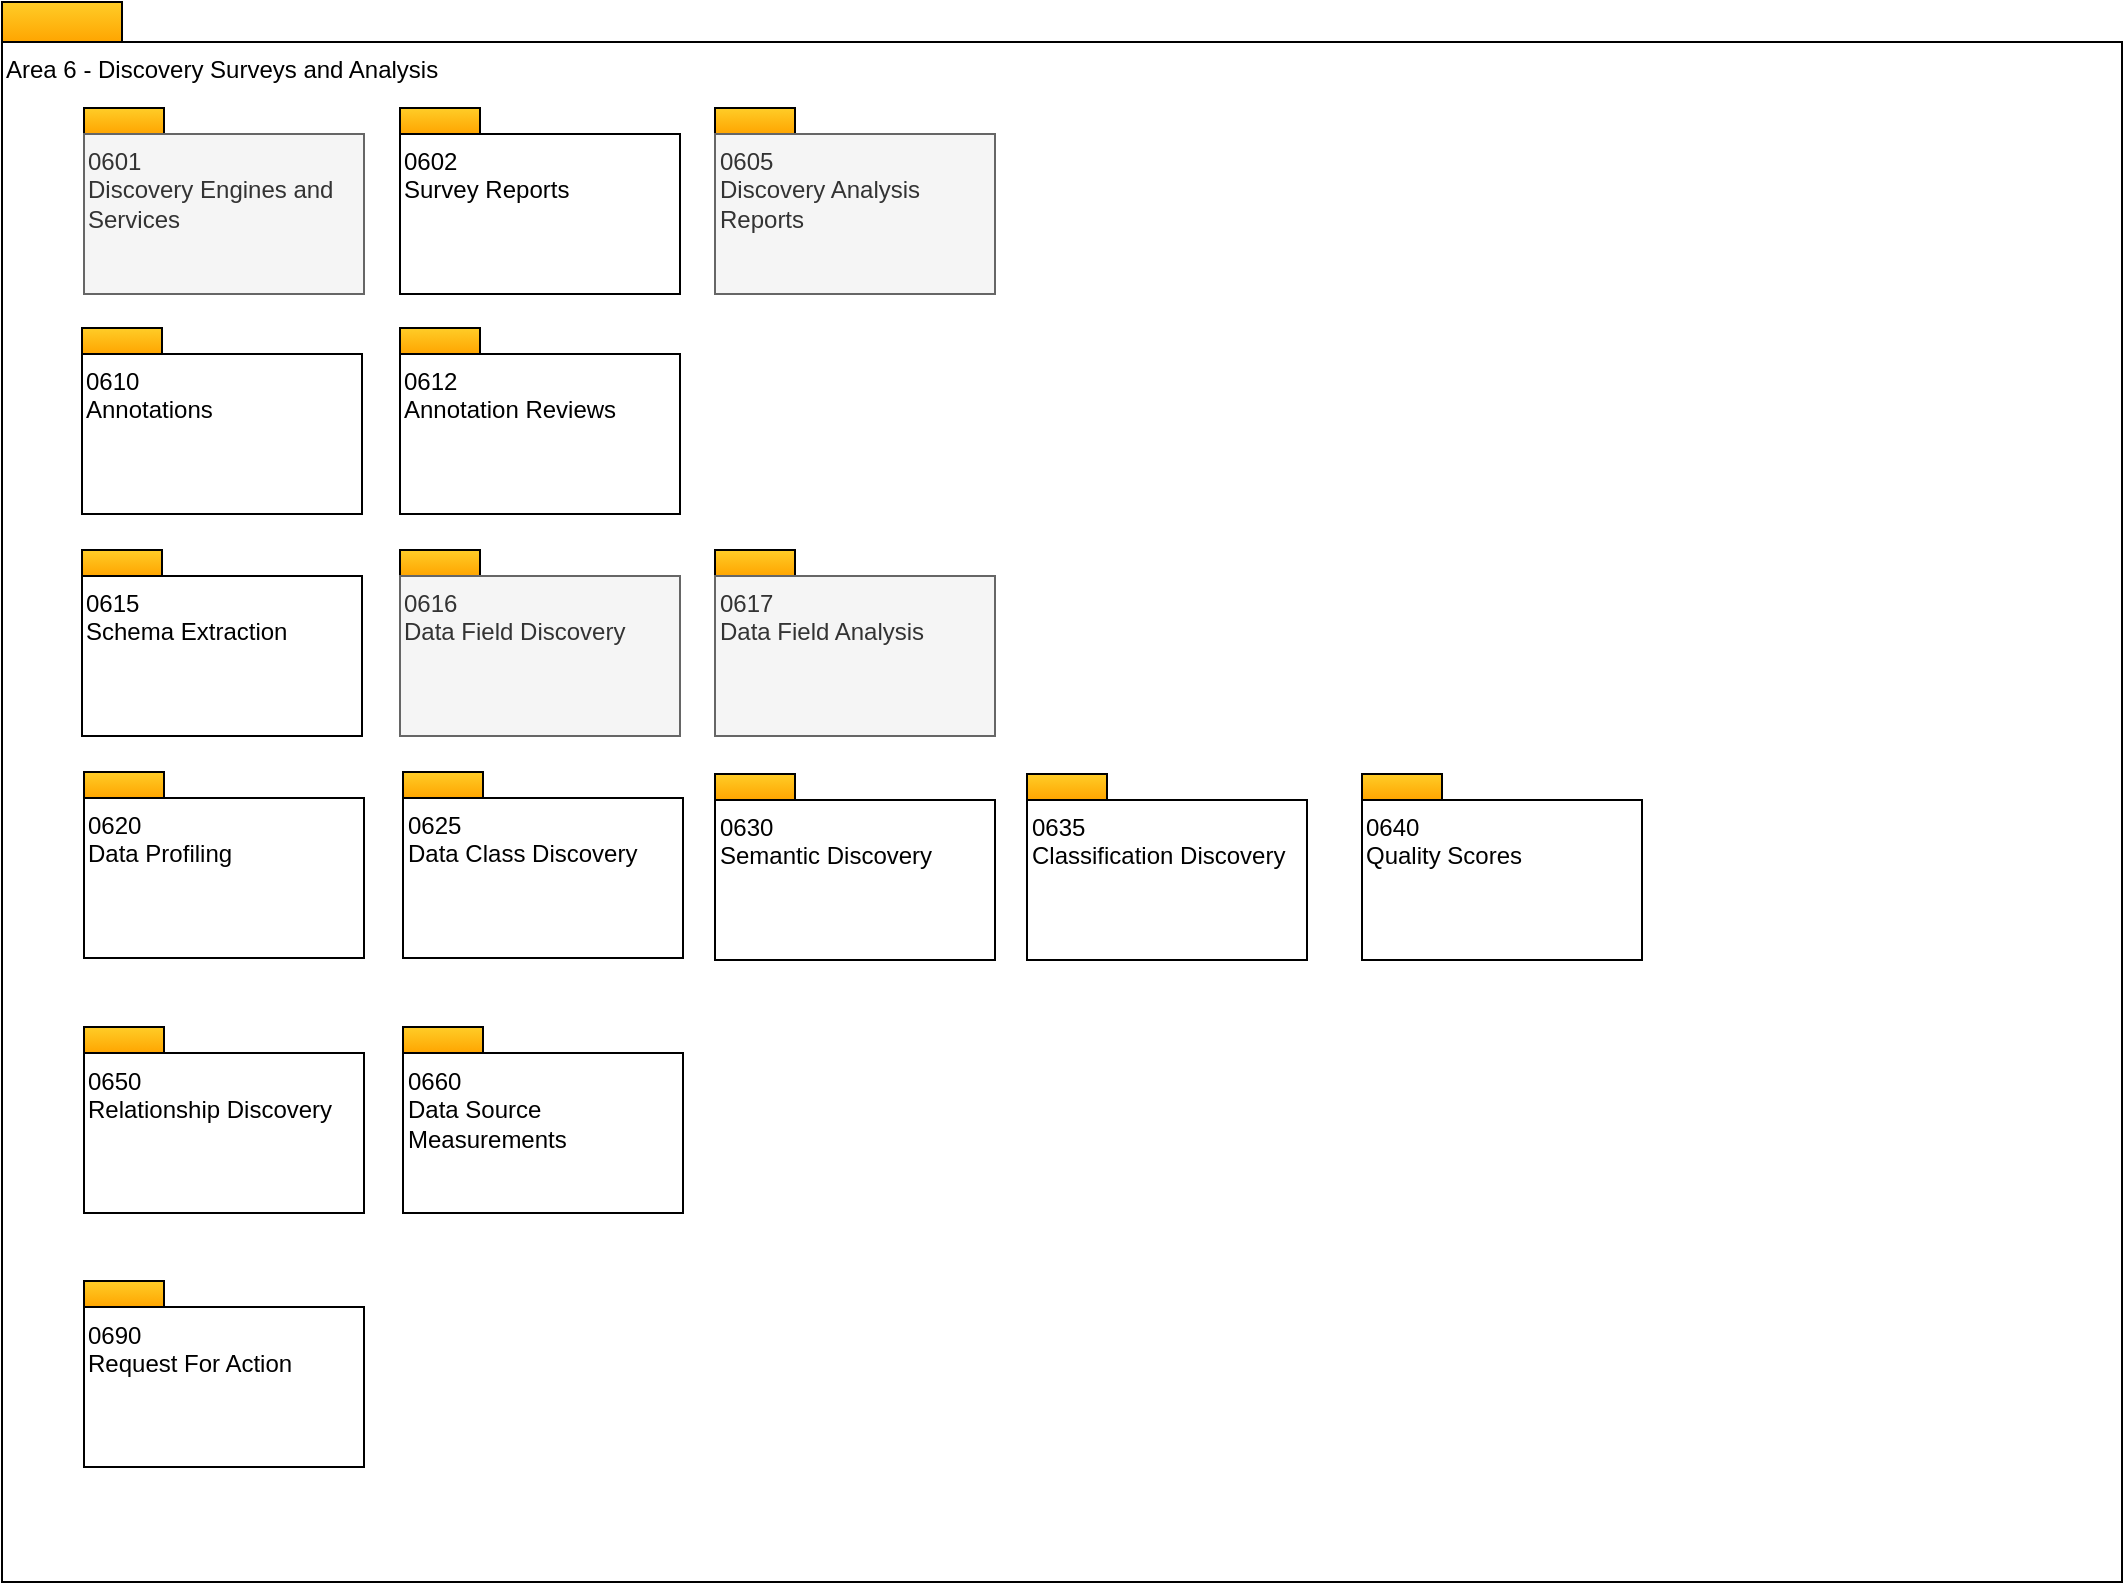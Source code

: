 <mxfile version="22.1.16" type="device" pages="17">
  <diagram id="mHdgXSSDg3P1Vtlx_zm2" name="overview">
    <mxGraphModel dx="1242" dy="812" grid="0" gridSize="10" guides="1" tooltips="1" connect="1" arrows="1" fold="1" page="1" pageScale="1" pageWidth="1169" pageHeight="827" math="0" shadow="0">
      <root>
        <mxCell id="0" />
        <mxCell id="1" parent="0" />
        <mxCell id="3fQte9pRHBFsXC9MxjXT-3" value="" style="rounded=0;whiteSpace=wrap;html=1;align=left;fillColor=#ffcd28;strokeColor=#000000;gradientColor=#ffa500;" parent="1" vertex="1">
          <mxGeometry x="20" y="20" width="60" height="20" as="geometry" />
        </mxCell>
        <mxCell id="3fQte9pRHBFsXC9MxjXT-4" value="Area 6 - Discovery Surveys and Analysis" style="rounded=0;whiteSpace=wrap;html=1;align=left;verticalAlign=top;" parent="1" vertex="1">
          <mxGeometry x="20" y="40" width="1060" height="770" as="geometry" />
        </mxCell>
        <mxCell id="3fQte9pRHBFsXC9MxjXT-11" value="" style="rounded=0;whiteSpace=wrap;html=1;align=left;fillColor=#ffcd28;strokeColor=#000000;gradientColor=#ffa500;" parent="1" vertex="1">
          <mxGeometry x="60" y="183" width="40" height="13" as="geometry" />
        </mxCell>
        <mxCell id="3fQte9pRHBFsXC9MxjXT-12" value="0610&lt;br&gt;Annotations" style="rounded=0;whiteSpace=wrap;html=1;align=left;verticalAlign=top;" parent="1" vertex="1">
          <mxGeometry x="60" y="196" width="140" height="80" as="geometry" />
        </mxCell>
        <mxCell id="3fQte9pRHBFsXC9MxjXT-15" value="" style="rounded=0;whiteSpace=wrap;html=1;align=left;fillColor=#ffcd28;strokeColor=#000000;gradientColor=#ffa500;" parent="1" vertex="1">
          <mxGeometry x="219" y="183" width="40" height="13" as="geometry" />
        </mxCell>
        <mxCell id="3fQte9pRHBFsXC9MxjXT-16" value="0612&lt;br&gt;Annotation Reviews" style="rounded=0;whiteSpace=wrap;html=1;align=left;verticalAlign=top;" parent="1" vertex="1">
          <mxGeometry x="219" y="196" width="140" height="80" as="geometry" />
        </mxCell>
        <mxCell id="3fQte9pRHBFsXC9MxjXT-13" value="" style="rounded=0;whiteSpace=wrap;html=1;align=left;fillColor=#ffcd28;strokeColor=#000000;gradientColor=#ffa500;" parent="1" vertex="1">
          <mxGeometry x="219" y="73" width="40" height="13" as="geometry" />
        </mxCell>
        <mxCell id="3fQte9pRHBFsXC9MxjXT-14" value="0602&lt;br&gt;Survey Reports" style="rounded=0;whiteSpace=wrap;html=1;align=left;verticalAlign=top;" parent="1" vertex="1">
          <mxGeometry x="219" y="86" width="140" height="80" as="geometry" />
        </mxCell>
        <mxCell id="3fQte9pRHBFsXC9MxjXT-19" value="" style="rounded=0;whiteSpace=wrap;html=1;align=left;fillColor=#ffcd28;strokeColor=#000000;gradientColor=#ffa500;" parent="1" vertex="1">
          <mxGeometry x="61" y="405" width="40" height="13" as="geometry" />
        </mxCell>
        <mxCell id="3fQte9pRHBFsXC9MxjXT-20" value="0620&lt;br&gt;Data Profiling&lt;br&gt;" style="rounded=0;whiteSpace=wrap;html=1;align=left;verticalAlign=top;" parent="1" vertex="1">
          <mxGeometry x="61" y="418" width="140" height="80" as="geometry" />
        </mxCell>
        <mxCell id="3fQte9pRHBFsXC9MxjXT-21" value="" style="rounded=0;whiteSpace=wrap;html=1;align=left;fillColor=#ffcd28;strokeColor=#000000;gradientColor=#ffa500;" parent="1" vertex="1">
          <mxGeometry x="220.5" y="405" width="40" height="13" as="geometry" />
        </mxCell>
        <mxCell id="3fQte9pRHBFsXC9MxjXT-22" value="0625&lt;br&gt;Data Class Discovery&lt;br&gt;" style="rounded=0;whiteSpace=wrap;html=1;align=left;verticalAlign=top;" parent="1" vertex="1">
          <mxGeometry x="220.5" y="418" width="140" height="80" as="geometry" />
        </mxCell>
        <mxCell id="3fQte9pRHBFsXC9MxjXT-29" value="" style="rounded=0;whiteSpace=wrap;html=1;align=left;fillColor=#ffcd28;strokeColor=#000000;gradientColor=#ffa500;" parent="1" vertex="1">
          <mxGeometry x="376.5" y="406" width="40" height="13" as="geometry" />
        </mxCell>
        <mxCell id="3fQte9pRHBFsXC9MxjXT-30" value="0630&lt;br&gt;Semantic Discovery&lt;br&gt;" style="rounded=0;whiteSpace=wrap;html=1;align=left;verticalAlign=top;" parent="1" vertex="1">
          <mxGeometry x="376.5" y="419" width="140" height="80" as="geometry" />
        </mxCell>
        <mxCell id="3fQte9pRHBFsXC9MxjXT-31" value="" style="rounded=0;whiteSpace=wrap;html=1;align=left;fillColor=#ffcd28;strokeColor=#000000;gradientColor=#ffa500;" parent="1" vertex="1">
          <mxGeometry x="532.5" y="406" width="40" height="13" as="geometry" />
        </mxCell>
        <mxCell id="3fQte9pRHBFsXC9MxjXT-32" value="0635&lt;br&gt;Classification Discovery&lt;br&gt;" style="rounded=0;whiteSpace=wrap;html=1;align=left;verticalAlign=top;" parent="1" vertex="1">
          <mxGeometry x="532.5" y="419" width="140" height="80" as="geometry" />
        </mxCell>
        <mxCell id="3fQte9pRHBFsXC9MxjXT-33" value="" style="rounded=0;whiteSpace=wrap;html=1;align=left;fillColor=#ffcd28;strokeColor=#000000;gradientColor=#ffa500;" parent="1" vertex="1">
          <mxGeometry x="61" y="532.5" width="40" height="13" as="geometry" />
        </mxCell>
        <mxCell id="3fQte9pRHBFsXC9MxjXT-34" value="0650&lt;br&gt;Relationship Discovery" style="rounded=0;whiteSpace=wrap;html=1;align=left;verticalAlign=top;" parent="1" vertex="1">
          <mxGeometry x="61" y="545.5" width="140" height="80" as="geometry" />
        </mxCell>
        <mxCell id="3fQte9pRHBFsXC9MxjXT-35" value="" style="rounded=0;whiteSpace=wrap;html=1;align=left;fillColor=#ffcd28;strokeColor=#000000;gradientColor=#ffa500;" parent="1" vertex="1">
          <mxGeometry x="220.5" y="532.5" width="40" height="13" as="geometry" />
        </mxCell>
        <mxCell id="3fQte9pRHBFsXC9MxjXT-36" value="0660&lt;br&gt;Data Source Measurements&lt;br&gt;" style="rounded=0;whiteSpace=wrap;html=1;align=left;verticalAlign=top;" parent="1" vertex="1">
          <mxGeometry x="220.5" y="545.5" width="140" height="80" as="geometry" />
        </mxCell>
        <mxCell id="3fQte9pRHBFsXC9MxjXT-37" value="" style="rounded=0;whiteSpace=wrap;html=1;align=left;fillColor=#ffcd28;strokeColor=#000000;gradientColor=#ffa500;" parent="1" vertex="1">
          <mxGeometry x="61" y="659.5" width="40" height="13" as="geometry" />
        </mxCell>
        <mxCell id="3fQte9pRHBFsXC9MxjXT-38" value="0690&lt;br&gt;Request For Action&lt;br&gt;" style="rounded=0;whiteSpace=wrap;html=1;align=left;verticalAlign=top;" parent="1" vertex="1">
          <mxGeometry x="61" y="672.5" width="140" height="80" as="geometry" />
        </mxCell>
        <mxCell id="3fQte9pRHBFsXC9MxjXT-23" value="" style="rounded=0;whiteSpace=wrap;html=1;align=left;fillColor=#ffcd28;strokeColor=#000000;gradientColor=#ffa500;" parent="1" vertex="1">
          <mxGeometry x="700" y="406" width="40" height="13" as="geometry" />
        </mxCell>
        <mxCell id="3fQte9pRHBFsXC9MxjXT-24" value="0640&lt;br&gt;Quality Scores&lt;br&gt;" style="rounded=0;whiteSpace=wrap;html=1;align=left;verticalAlign=top;" parent="1" vertex="1">
          <mxGeometry x="700" y="419" width="140" height="80" as="geometry" />
        </mxCell>
        <mxCell id="v9vWIM0Sm_UvsMaPOLJV-1" value="" style="rounded=0;whiteSpace=wrap;html=1;align=left;fillColor=#ffcd28;strokeColor=#000000;gradientColor=#ffa500;" parent="1" vertex="1">
          <mxGeometry x="61" y="73" width="40" height="13" as="geometry" />
        </mxCell>
        <mxCell id="v9vWIM0Sm_UvsMaPOLJV-2" value="0601&lt;br&gt;Discovery Engines and Services" style="rounded=0;whiteSpace=wrap;html=1;align=left;verticalAlign=top;fillColor=#f5f5f5;fontColor=#333333;strokeColor=#666666;" parent="1" vertex="1">
          <mxGeometry x="61" y="86" width="140" height="80" as="geometry" />
        </mxCell>
        <mxCell id="v9vWIM0Sm_UvsMaPOLJV-3" value="" style="rounded=0;whiteSpace=wrap;html=1;align=left;fillColor=#ffcd28;strokeColor=#000000;gradientColor=#ffa500;" parent="1" vertex="1">
          <mxGeometry x="376.5" y="73" width="40" height="13" as="geometry" />
        </mxCell>
        <mxCell id="v9vWIM0Sm_UvsMaPOLJV-4" value="0605&lt;br&gt;Discovery Analysis&lt;br&gt;Reports" style="rounded=0;whiteSpace=wrap;html=1;align=left;verticalAlign=top;fillColor=#f5f5f5;fontColor=#333333;strokeColor=#666666;" parent="1" vertex="1">
          <mxGeometry x="376.5" y="86" width="140" height="80" as="geometry" />
        </mxCell>
        <mxCell id="qhe5Lm9k4JyNhTwtsEZm-1" value="" style="rounded=0;whiteSpace=wrap;html=1;align=left;fillColor=#ffcd28;strokeColor=#000000;gradientColor=#ffa500;" parent="1" vertex="1">
          <mxGeometry x="60" y="294" width="40" height="13" as="geometry" />
        </mxCell>
        <mxCell id="qhe5Lm9k4JyNhTwtsEZm-2" value="0615&lt;br&gt;Schema Extraction" style="rounded=0;whiteSpace=wrap;html=1;align=left;verticalAlign=top;" parent="1" vertex="1">
          <mxGeometry x="60" y="307" width="140" height="80" as="geometry" />
        </mxCell>
        <mxCell id="qhe5Lm9k4JyNhTwtsEZm-3" value="" style="rounded=0;whiteSpace=wrap;html=1;align=left;fillColor=#ffcd28;strokeColor=#000000;gradientColor=#ffa500;" parent="1" vertex="1">
          <mxGeometry x="219" y="294" width="40" height="13" as="geometry" />
        </mxCell>
        <mxCell id="qhe5Lm9k4JyNhTwtsEZm-4" value="0616&lt;br&gt;Data Field Discovery" style="rounded=0;whiteSpace=wrap;html=1;align=left;verticalAlign=top;fillColor=#f5f5f5;fontColor=#333333;strokeColor=#666666;" parent="1" vertex="1">
          <mxGeometry x="219" y="307" width="140" height="80" as="geometry" />
        </mxCell>
        <mxCell id="ESF6nm2LBcWBqnpSRp50-1" value="" style="rounded=0;whiteSpace=wrap;html=1;align=left;fillColor=#ffcd28;strokeColor=#000000;gradientColor=#ffa500;" parent="1" vertex="1">
          <mxGeometry x="376.5" y="294" width="40" height="13" as="geometry" />
        </mxCell>
        <mxCell id="ESF6nm2LBcWBqnpSRp50-2" value="0617&lt;br&gt;Data Field Analysis" style="rounded=0;whiteSpace=wrap;html=1;align=left;verticalAlign=top;fillColor=#f5f5f5;fontColor=#333333;strokeColor=#666666;" parent="1" vertex="1">
          <mxGeometry x="376.5" y="307" width="140" height="80" as="geometry" />
        </mxCell>
      </root>
    </mxGraphModel>
  </diagram>
  <diagram name="0601-Open-Discovery-Engine" id="N-vJDv8xa2NDhnfn4fpW">
    <mxGraphModel dx="1024" dy="811" grid="0" gridSize="10" guides="1" tooltips="1" connect="1" arrows="1" fold="1" page="1" pageScale="1" pageWidth="1169" pageHeight="827" math="0" shadow="0">
      <root>
        <mxCell id="r8rw-Yb_cGMMJ_UeTChE-0" />
        <mxCell id="r8rw-Yb_cGMMJ_UeTChE-1" parent="r8rw-Yb_cGMMJ_UeTChE-0" />
        <mxCell id="r8rw-Yb_cGMMJ_UeTChE-2" value="" style="rounded=0;whiteSpace=wrap;html=1;align=left;fillColor=#ffcd28;strokeColor=#d79b00;gradientColor=#ffa500;" vertex="1" parent="r8rw-Yb_cGMMJ_UeTChE-1">
          <mxGeometry x="13" y="37" width="60" height="20" as="geometry" />
        </mxCell>
        <mxCell id="r8rw-Yb_cGMMJ_UeTChE-3" value="0601 - Open Discovery Engines and Services" style="rounded=0;whiteSpace=wrap;html=1;align=left;verticalAlign=top;" vertex="1" parent="r8rw-Yb_cGMMJ_UeTChE-1">
          <mxGeometry x="13" y="57" width="1060" height="770" as="geometry" />
        </mxCell>
        <mxCell id="r8rw-Yb_cGMMJ_UeTChE-4" style="edgeStyle=orthogonalEdgeStyle;rounded=0;orthogonalLoop=1;jettySize=auto;html=1;exitX=0.5;exitY=0;exitDx=0;exitDy=0;entryX=0.5;entryY=1;entryDx=0;entryDy=0;endArrow=block;endFill=0;endSize=16;" edge="1" parent="r8rw-Yb_cGMMJ_UeTChE-1" source="r8rw-Yb_cGMMJ_UeTChE-5" target="r8rw-Yb_cGMMJ_UeTChE-7">
          <mxGeometry relative="1" as="geometry" />
        </mxCell>
        <mxCell id="r8rw-Yb_cGMMJ_UeTChE-5" value="«entity»&lt;br&gt;&lt;b&gt;OpenDiscoveryEngine&lt;/b&gt;" style="html=1;strokeColor=#d79b00;align=center;fillColor=#ffcd28;gradientColor=#ffa500;" vertex="1" parent="r8rw-Yb_cGMMJ_UeTChE-1">
          <mxGeometry x="108" y="254.5" width="206" height="50" as="geometry" />
        </mxCell>
        <mxCell id="r8rw-Yb_cGMMJ_UeTChE-6" value="" style="rounded=0;whiteSpace=wrap;html=1;strokeColor=#666666;align=center;fillColor=#f5f5f5;fontColor=#333333;" vertex="1" parent="r8rw-Yb_cGMMJ_UeTChE-1">
          <mxGeometry x="108" y="304.5" width="206" height="31" as="geometry" />
        </mxCell>
        <mxCell id="r8rw-Yb_cGMMJ_UeTChE-7" value="«entity»&lt;br&gt;&lt;b&gt;GovernanceEngine&lt;/b&gt;" style="html=1;strokeColor=#82b366;align=center;fillColor=#d5e8d4;gradientColor=#97d077;" vertex="1" parent="r8rw-Yb_cGMMJ_UeTChE-1">
          <mxGeometry x="108" y="143" width="206" height="50" as="geometry" />
        </mxCell>
        <mxCell id="r8rw-Yb_cGMMJ_UeTChE-8" style="edgeStyle=orthogonalEdgeStyle;rounded=0;orthogonalLoop=1;jettySize=auto;html=1;exitX=0.5;exitY=0;exitDx=0;exitDy=0;endArrow=block;endFill=0;endSize=16;" edge="1" parent="r8rw-Yb_cGMMJ_UeTChE-1" source="r8rw-Yb_cGMMJ_UeTChE-9" target="r8rw-Yb_cGMMJ_UeTChE-11">
          <mxGeometry relative="1" as="geometry" />
        </mxCell>
        <mxCell id="r8rw-Yb_cGMMJ_UeTChE-9" value="«entity»&lt;br&gt;&lt;b&gt;OpenDiscoveryService&lt;/b&gt;" style="html=1;strokeColor=#d79b00;align=center;fillColor=#ffcd28;gradientColor=#ffa500;" vertex="1" parent="r8rw-Yb_cGMMJ_UeTChE-1">
          <mxGeometry x="413" y="257.5" width="206" height="50" as="geometry" />
        </mxCell>
        <mxCell id="r8rw-Yb_cGMMJ_UeTChE-10" value="" style="rounded=0;whiteSpace=wrap;html=1;strokeColor=#666666;align=left;fillColor=#f5f5f5;fontColor=#333333;" vertex="1" parent="r8rw-Yb_cGMMJ_UeTChE-1">
          <mxGeometry x="413.5" y="306.5" width="206" height="26" as="geometry" />
        </mxCell>
        <mxCell id="r8rw-Yb_cGMMJ_UeTChE-11" value="«entity»&lt;br&gt;&lt;b&gt;GovernanceService&lt;/b&gt;" style="html=1;strokeColor=#82b366;align=center;fillColor=#d5e8d4;gradientColor=#97d077;" vertex="1" parent="r8rw-Yb_cGMMJ_UeTChE-1">
          <mxGeometry x="414.5" y="143" width="203" height="50" as="geometry" />
        </mxCell>
        <mxCell id="r8rw-Yb_cGMMJ_UeTChE-12" value="«entity»&lt;br&gt;&lt;b&gt;OpenDiscoveryPipeline&lt;/b&gt;" style="html=1;strokeColor=#d79b00;align=center;fillColor=#ffcd28;gradientColor=#ffa500;" vertex="1" parent="r8rw-Yb_cGMMJ_UeTChE-1">
          <mxGeometry x="414.5" y="393" width="206" height="50" as="geometry" />
        </mxCell>
        <mxCell id="r8rw-Yb_cGMMJ_UeTChE-13" value="" style="rounded=0;whiteSpace=wrap;html=1;strokeColor=#666666;align=left;fillColor=#f5f5f5;fontColor=#333333;" vertex="1" parent="r8rw-Yb_cGMMJ_UeTChE-1">
          <mxGeometry x="415" y="443.5" width="206" height="32" as="geometry" />
        </mxCell>
        <mxCell id="r8rw-Yb_cGMMJ_UeTChE-14" style="edgeStyle=orthogonalEdgeStyle;rounded=0;html=1;exitX=0;exitY=0.5;endArrow=none;endFill=0;jettySize=auto;orthogonalLoop=1;entryX=0.5;entryY=0;" edge="1" parent="r8rw-Yb_cGMMJ_UeTChE-1" source="r8rw-Yb_cGMMJ_UeTChE-15" target="r8rw-Yb_cGMMJ_UeTChE-12">
          <mxGeometry relative="1" as="geometry" />
        </mxCell>
        <mxCell id="r8rw-Yb_cGMMJ_UeTChE-15" value="" style="triangle;whiteSpace=wrap;html=1;strokeColor=#000000;gradientColor=#ffffff;align=center;rotation=-90;" vertex="1" parent="r8rw-Yb_cGMMJ_UeTChE-1">
          <mxGeometry x="509" y="331" width="17" height="21" as="geometry" />
        </mxCell>
        <mxCell id="9kjL2zCtp3HLneLaGgqE-0" value="Deprecated" style="text;html=1;align=center;verticalAlign=middle;resizable=0;points=[];autosize=1;strokeColor=none;fillColor=none;" vertex="1" parent="r8rw-Yb_cGMMJ_UeTChE-1">
          <mxGeometry x="125" y="5" width="80" height="26" as="geometry" />
        </mxCell>
      </root>
    </mxGraphModel>
  </diagram>
  <diagram name="0603-Survey-Reports" id="PMQtC5GLAhQ_0c-HItpj">
    <mxGraphModel dx="1114" dy="812" grid="0" gridSize="10" guides="1" tooltips="1" connect="1" arrows="1" fold="1" page="1" pageScale="1" pageWidth="1169" pageHeight="827" math="0" shadow="0">
      <root>
        <mxCell id="3fQte9pRHBFsXC9MxjXT-0" />
        <mxCell id="3fQte9pRHBFsXC9MxjXT-1" parent="3fQte9pRHBFsXC9MxjXT-0" />
        <mxCell id="3fQte9pRHBFsXC9MxjXT-2" value="" style="rounded=0;whiteSpace=wrap;html=1;align=left;fillColor=#f0a30a;strokeColor=#000000;fontColor=#ffffff;" parent="3fQte9pRHBFsXC9MxjXT-1" vertex="1">
          <mxGeometry x="20" y="20" width="60" height="20" as="geometry" />
        </mxCell>
        <mxCell id="3fQte9pRHBFsXC9MxjXT-3" value="0603 - Survey Reports" style="rounded=0;whiteSpace=wrap;html=1;align=left;verticalAlign=top;" parent="3fQte9pRHBFsXC9MxjXT-1" vertex="1">
          <mxGeometry x="20" y="40" width="1060" height="770" as="geometry" />
        </mxCell>
        <mxCell id="VfXYZeYKJjAwFLqiV1ae-0" style="edgeStyle=orthogonalEdgeStyle;rounded=0;orthogonalLoop=1;jettySize=auto;html=1;exitX=0.5;exitY=0;exitDx=0;exitDy=0;entryX=0.5;entryY=1;entryDx=0;entryDy=0;endArrow=block;endFill=0;endSize=16;" parent="3fQte9pRHBFsXC9MxjXT-1" source="3fQte9pRHBFsXC9MxjXT-4" target="3fQte9pRHBFsXC9MxjXT-6" edge="1">
          <mxGeometry relative="1" as="geometry" />
        </mxCell>
        <mxCell id="3fQte9pRHBFsXC9MxjXT-4" value="«entity»&lt;br&gt;&lt;b style=&quot;border-color: var(--border-color);&quot;&gt;SurveyReport&lt;/b&gt;" style="html=1;strokeColor=#d79b00;align=center;fillColor=#ffcd28;gradientColor=#ffa500;" parent="3fQte9pRHBFsXC9MxjXT-1" vertex="1">
          <mxGeometry x="107" y="248.5" width="324" height="50" as="geometry" />
        </mxCell>
        <mxCell id="3fQte9pRHBFsXC9MxjXT-5" value="&lt;span style=&quot;color: rgb(0, 0, 0); font-family: Helvetica; font-size: 12px; font-style: normal; font-variant-ligatures: normal; font-variant-caps: normal; font-weight: 400; letter-spacing: normal; orphans: 2; text-align: left; text-indent: 0px; text-transform: none; widows: 2; word-spacing: 0px; -webkit-text-stroke-width: 0px; background-color: rgb(251, 251, 251); text-decoration-thickness: initial; text-decoration-style: initial; text-decoration-color: initial; float: none; display: inline !important;&quot;&gt;displayName : string&lt;/span&gt;&lt;br style=&quot;border-color: var(--border-color); color: rgb(0, 0, 0); font-family: Helvetica; font-size: 12px; font-style: normal; font-variant-ligatures: normal; font-variant-caps: normal; font-weight: 400; letter-spacing: normal; orphans: 2; text-align: left; text-indent: 0px; text-transform: none; widows: 2; word-spacing: 0px; -webkit-text-stroke-width: 0px; text-decoration-thickness: initial; text-decoration-style: initial; text-decoration-color: initial;&quot;&gt;&lt;span style=&quot;color: rgb(0, 0, 0); font-family: Helvetica; font-size: 12px; font-style: normal; font-variant-ligatures: normal; font-variant-caps: normal; font-weight: 400; letter-spacing: normal; orphans: 2; text-align: left; text-indent: 0px; text-transform: none; widows: 2; word-spacing: 0px; -webkit-text-stroke-width: 0px; background-color: rgb(251, 251, 251); text-decoration-thickness: initial; text-decoration-style: initial; text-decoration-color: initial; float: none; display: inline !important;&quot;&gt;description : string&lt;/span&gt;&lt;br style=&quot;border-color: var(--border-color); color: rgb(0, 0, 0); font-family: Helvetica; font-size: 12px; font-style: normal; font-variant-ligatures: normal; font-variant-caps: normal; font-weight: 400; letter-spacing: normal; orphans: 2; text-align: left; text-indent: 0px; text-transform: none; widows: 2; word-spacing: 0px; -webkit-text-stroke-width: 0px; text-decoration-thickness: initial; text-decoration-style: initial; text-decoration-color: initial;&quot;&gt;&lt;span style=&quot;color: rgb(0, 0, 0); font-family: Helvetica; font-size: 12px; font-style: normal; font-variant-ligatures: normal; font-variant-caps: normal; font-weight: 400; letter-spacing: normal; orphans: 2; text-align: left; text-indent: 0px; text-transform: none; widows: 2; word-spacing: 0px; -webkit-text-stroke-width: 0px; background-color: rgb(251, 251, 251); text-decoration-thickness: initial; text-decoration-style: initial; text-decoration-color: initial; float: none; display: inline !important;&quot;&gt;purpose : string&lt;br&gt;&lt;/span&gt;user : string&lt;br style=&quot;border-color: var(--border-color); color: rgb(0, 0, 0); font-family: Helvetica; font-size: 12px; font-style: normal; font-variant-ligatures: normal; font-variant-caps: normal; font-weight: 400; letter-spacing: normal; orphans: 2; text-align: left; text-indent: 0px; text-transform: none; widows: 2; word-spacing: 0px; -webkit-text-stroke-width: 0px; text-decoration-thickness: initial; text-decoration-style: initial; text-decoration-color: initial;&quot;&gt;&lt;span style=&quot;color: rgb(0, 0, 0); font-family: Helvetica; font-size: 12px; font-style: normal; font-variant-ligatures: normal; font-variant-caps: normal; font-weight: 400; letter-spacing: normal; orphans: 2; text-align: left; text-indent: 0px; text-transform: none; widows: 2; word-spacing: 0px; -webkit-text-stroke-width: 0px; background-color: rgb(251, 251, 251); text-decoration-thickness: initial; text-decoration-style: initial; text-decoration-color: initial; float: none; display: inline !important;&quot;&gt;analysisParameters : map&amp;lt;string, string&amp;gt;&lt;/span&gt;&lt;br style=&quot;border-color: var(--border-color); color: rgb(0, 0, 0); font-family: Helvetica; font-size: 12px; font-style: normal; font-variant-ligatures: normal; font-variant-caps: normal; font-weight: 400; letter-spacing: normal; orphans: 2; text-align: left; text-indent: 0px; text-transform: none; widows: 2; word-spacing: 0px; -webkit-text-stroke-width: 0px; text-decoration-thickness: initial; text-decoration-style: initial; text-decoration-color: initial;&quot;&gt;&lt;span style=&quot;color: rgb(0, 0, 0); font-family: Helvetica; font-size: 12px; font-style: normal; font-variant-ligatures: normal; font-variant-caps: normal; font-weight: 400; letter-spacing: normal; orphans: 2; text-align: left; text-indent: 0px; text-transform: none; widows: 2; word-spacing: 0px; -webkit-text-stroke-width: 0px; background-color: rgb(251, 251, 251); text-decoration-thickness: initial; text-decoration-style: initial; text-decoration-color: initial; float: none; display: inline !important;&quot;&gt;analysisStep : string&lt;/span&gt;&lt;br style=&quot;border-color: var(--border-color); color: rgb(0, 0, 0); font-family: Helvetica; font-size: 12px; font-style: normal; font-variant-ligatures: normal; font-variant-caps: normal; font-weight: 400; letter-spacing: normal; orphans: 2; text-align: left; text-indent: 0px; text-transform: none; widows: 2; word-spacing: 0px; -webkit-text-stroke-width: 0px; text-decoration-thickness: initial; text-decoration-style: initial; text-decoration-color: initial;&quot;&gt;&lt;span style=&quot;color: rgb(0, 0, 0); font-family: Helvetica; font-size: 12px; font-style: normal; font-variant-ligatures: normal; font-variant-caps: normal; font-weight: 400; letter-spacing: normal; orphans: 2; text-align: left; text-indent: 0px; text-transform: none; widows: 2; word-spacing: 0px; -webkit-text-stroke-width: 0px; background-color: rgb(251, 251, 251); text-decoration-thickness: initial; text-decoration-style: initial; text-decoration-color: initial; float: none; display: inline !important;&quot;&gt;startDate : date&lt;br&gt;completionDate : date&lt;br&gt;completionMessage : string&lt;br&gt;&lt;/span&gt;" style="rounded=0;whiteSpace=wrap;html=1;strokeColor=#000000;gradientColor=#ffffff;align=left;" parent="3fQte9pRHBFsXC9MxjXT-1" vertex="1">
          <mxGeometry x="107" y="298.5" width="325" height="142.5" as="geometry" />
        </mxCell>
        <mxCell id="3fQte9pRHBFsXC9MxjXT-6" value="«entity»&lt;br&gt;&lt;b&gt;Referenceable&lt;/b&gt;" style="html=1;strokeColor=#d6b656;align=center;fillColor=#fff2cc;gradientColor=#ffd966;" parent="3fQte9pRHBFsXC9MxjXT-1" vertex="1">
          <mxGeometry x="189" y="127" width="160" height="50" as="geometry" />
        </mxCell>
        <mxCell id="3fQte9pRHBFsXC9MxjXT-25" value="«relationship»&lt;br&gt;&lt;b&gt;EngineActionSurveyReport&lt;/b&gt;" style="html=1;strokeColor=#d79b00;align=center;fillColor=#ffcd28;gradientColor=#ffa500;" parent="3fQte9pRHBFsXC9MxjXT-1" vertex="1">
          <mxGeometry x="483" y="408.5" width="206" height="53" as="geometry" />
        </mxCell>
        <mxCell id="3fQte9pRHBFsXC9MxjXT-26" value="" style="endArrow=none;dashed=1;html=1;" parent="3fQte9pRHBFsXC9MxjXT-1" target="3fQte9pRHBFsXC9MxjXT-25" edge="1">
          <mxGeometry width="50" height="50" relative="1" as="geometry">
            <mxPoint x="586" y="369" as="sourcePoint" />
            <mxPoint x="1109" y="486.5" as="targetPoint" />
          </mxGeometry>
        </mxCell>
        <mxCell id="3fQte9pRHBFsXC9MxjXT-27" value="*" style="text;html=1;strokeColor=none;fillColor=none;align=center;verticalAlign=middle;whiteSpace=wrap;rounded=0;" parent="3fQte9pRHBFsXC9MxjXT-1" vertex="1">
          <mxGeometry x="440" y="374.75" width="32" height="20" as="geometry" />
        </mxCell>
        <mxCell id="3fQte9pRHBFsXC9MxjXT-30" value="0..1" style="text;html=1;strokeColor=none;fillColor=none;align=center;verticalAlign=middle;whiteSpace=wrap;rounded=0;" parent="3fQte9pRHBFsXC9MxjXT-1" vertex="1">
          <mxGeometry x="760" y="347.25" width="40" height="20" as="geometry" />
        </mxCell>
        <mxCell id="3fQte9pRHBFsXC9MxjXT-33" value="" style="rounded=0;whiteSpace=wrap;html=1;strokeColor=#000000;gradientColor=#ffffff;align=center;" parent="3fQte9pRHBFsXC9MxjXT-1" vertex="1">
          <mxGeometry x="483" y="461.5" width="206" height="31" as="geometry" />
        </mxCell>
        <mxCell id="3fQte9pRHBFsXC9MxjXT-34" value="surveyReports" style="text;html=1;strokeColor=none;fillColor=none;align=center;verticalAlign=middle;whiteSpace=wrap;rounded=0;" parent="3fQte9pRHBFsXC9MxjXT-1" vertex="1">
          <mxGeometry x="437" y="347.25" width="79" height="20" as="geometry" />
        </mxCell>
        <mxCell id="3fQte9pRHBFsXC9MxjXT-35" value="engineAction" style="text;html=1;strokeColor=none;fillColor=none;align=center;verticalAlign=middle;whiteSpace=wrap;rounded=0;" parent="3fQte9pRHBFsXC9MxjXT-1" vertex="1">
          <mxGeometry x="697" y="370.25" width="104" height="20" as="geometry" />
        </mxCell>
        <mxCell id="3fQte9pRHBFsXC9MxjXT-36" value="" style="endArrow=none;html=1;entryX=0;entryY=0.5;startArrow=oval;startFill=1;exitX=1;exitY=0.5;exitDx=0;exitDy=0;entryDx=0;entryDy=0;" parent="3fQte9pRHBFsXC9MxjXT-1" source="3fQte9pRHBFsXC9MxjXT-5" target="L06LH66LngRjjgftLIxC-0" edge="1">
          <mxGeometry width="50" height="50" relative="1" as="geometry">
            <mxPoint x="431" y="392.5" as="sourcePoint" />
            <mxPoint x="798" y="392.5" as="targetPoint" />
          </mxGeometry>
        </mxCell>
        <mxCell id="khFXJhSDqjQeGoekeJ10-0" value="«entity»&lt;br&gt;&lt;b&gt;Asset&lt;/b&gt;" style="html=1;strokeColor=#d6b656;align=center;fillColor=#fff2cc;gradientColor=#ffd966;" parent="3fQte9pRHBFsXC9MxjXT-1" vertex="1">
          <mxGeometry x="178" y="630" width="184" height="50" as="geometry" />
        </mxCell>
        <mxCell id="khFXJhSDqjQeGoekeJ10-1" value="«relationship»&lt;br&gt;&lt;b&gt;AssetSurveyReport&lt;/b&gt;" style="html=1;strokeColor=#d79b00;align=center;fillColor=#ffcd28;gradientColor=#ffa500;" parent="3fQte9pRHBFsXC9MxjXT-1" vertex="1">
          <mxGeometry x="480" y="549.5" width="206" height="53" as="geometry" />
        </mxCell>
        <mxCell id="khFXJhSDqjQeGoekeJ10-2" value="" style="endArrow=none;dashed=1;html=1;" parent="3fQte9pRHBFsXC9MxjXT-1" target="khFXJhSDqjQeGoekeJ10-1" edge="1">
          <mxGeometry width="50" height="50" relative="1" as="geometry">
            <mxPoint x="273" y="577" as="sourcePoint" />
            <mxPoint x="984" y="708" as="targetPoint" />
          </mxGeometry>
        </mxCell>
        <mxCell id="khFXJhSDqjQeGoekeJ10-3" value="*" style="text;html=1;strokeColor=none;fillColor=none;align=center;verticalAlign=middle;whiteSpace=wrap;rounded=0;" parent="3fQte9pRHBFsXC9MxjXT-1" vertex="1">
          <mxGeometry x="226" y="455" width="40" height="20" as="geometry" />
        </mxCell>
        <mxCell id="khFXJhSDqjQeGoekeJ10-4" value="0..1" style="text;html=1;strokeColor=none;fillColor=none;align=center;verticalAlign=middle;whiteSpace=wrap;rounded=0;" parent="3fQte9pRHBFsXC9MxjXT-1" vertex="1">
          <mxGeometry x="270.5" y="610" width="40" height="20" as="geometry" />
        </mxCell>
        <mxCell id="khFXJhSDqjQeGoekeJ10-5" value="" style="rounded=0;whiteSpace=wrap;html=1;strokeColor=#000000;gradientColor=#ffffff;align=center;" parent="3fQte9pRHBFsXC9MxjXT-1" vertex="1">
          <mxGeometry x="480" y="602.5" width="206" height="31" as="geometry" />
        </mxCell>
        <mxCell id="khFXJhSDqjQeGoekeJ10-6" value="surveyReports" style="text;html=1;strokeColor=none;fillColor=none;align=center;verticalAlign=middle;whiteSpace=wrap;rounded=0;" parent="3fQte9pRHBFsXC9MxjXT-1" vertex="1">
          <mxGeometry x="271" y="453" width="102" height="20" as="geometry" />
        </mxCell>
        <mxCell id="khFXJhSDqjQeGoekeJ10-7" value="surveyReportTarget" style="text;html=1;strokeColor=none;fillColor=none;align=center;verticalAlign=middle;whiteSpace=wrap;rounded=0;" parent="3fQte9pRHBFsXC9MxjXT-1" vertex="1">
          <mxGeometry x="136" y="607.5" width="130" height="20" as="geometry" />
        </mxCell>
        <mxCell id="khFXJhSDqjQeGoekeJ10-8" value="" style="endArrow=none;html=1;entryX=0.5;entryY=0;exitX=0.5;exitY=1;endFill=0;startArrow=oval;startFill=1;exitDx=0;exitDy=0;" parent="3fQte9pRHBFsXC9MxjXT-1" source="3fQte9pRHBFsXC9MxjXT-5" target="khFXJhSDqjQeGoekeJ10-0" edge="1">
          <mxGeometry width="50" height="50" relative="1" as="geometry">
            <mxPoint x="263" y="415.5" as="sourcePoint" />
            <mxPoint x="679" y="325" as="targetPoint" />
          </mxGeometry>
        </mxCell>
        <mxCell id="L06LH66LngRjjgftLIxC-0" value="«entity»&lt;br&gt;&lt;span style=&quot;color: rgba(0 , 0 , 0 , 0) ; font-family: monospace ; font-size: 0px&quot;&gt;%3CmxGraphModel%3E%3Croot%3E%3CmxCell%20id%3D%220%22%2F%3E%3CmxCell%20id%3D%221%22%20parent%3D%220%22%2F%3E%3CmxCell%20id%3D%222%22%20style%3D%22edgeStyle%3DorthogonalEdgeStyle%3Brounded%3D0%3Bhtml%3D1%3BexitX%3D1%3BexitY%3D0.5%3BexitDx%3D0%3BexitDy%3D0%3BentryX%3D0%3BentryY%3D0.5%3BentryDx%3D0%3BentryDy%3D0%3BjettySize%3Dauto%3BorthogonalLoop%3D1%3BendArrow%3Dnone%3BendFill%3D0%3B%22%20edge%3D%221%22%20source%3D%223%22%20parent%3D%221%22%3E%3CmxGeometry%20relative%3D%221%22%20as%3D%22geometry%22%3E%3CmxPoint%20x%3D%22684%22%20y%3D%22384.5%22%20as%3D%22targetPoint%22%2F%3E%3C%2FmxGeometry%3E%3C%2FmxCell%3E%3CmxCell%20id%3D%223%22%20value%3D%22%C2%ABentity%C2%BB%26lt%3Bbr%26gt%3B%26lt%3Bb%26gt%3BRequestForAction%26lt%3B%2Fb%26gt%3B%22%20style%3D%22html%3D1%3BstrokeColor%3D%23d79b00%3Balign%3Dcenter%3BfillColor%3D%23ffcd28%3BgradientColor%3D%23ffa500%3B%22%20vertex%3D%221%22%20parent%3D%221%22%3E%3CmxGeometry%20x%3D%2291%22%20y%3D%22379%22%20width%3D%22249%22%20height%3D%2250%22%20as%3D%22geometry%22%2F%3E%3C%2FmxCell%3E%3CmxCell%20id%3D%224%22%20value%3D%22%26lt%3Bspan%26gt%3BdiscoveryActivity%20%3A%20string%26lt%3Bbr%26gt%3B%26lt%3B%2Fspan%26gt%3B%26lt%3Bspan%26gt%3BactionRequested%20%3A%20string%26lt%3B%2Fspan%26gt%3B%26lt%3Bbr%26gt%3B%26lt%3Bspan%26gt%3BactionProperties%20%3A%20map%26amp%3Blt%3Bstring%2C%20string%26amp%3Bgt%3B%26lt%3Bbr%26gt%3B%26lt%3B%2Fspan%26gt%3B%22%20style%3D%22rounded%3D0%3BwhiteSpace%3Dwrap%3Bhtml%3D1%3BstrokeColor%3D%23000000%3BgradientColor%3D%23ffffff%3Balign%3Dleft%3B%22%20vertex%3D%221%22%20parent%3D%221%22%3E%3CmxGeometry%20x%3D%2292%22%20y%3D%22429%22%20width%3D%22247%22%20height%3D%2259%22%20as%3D%22geometry%22%2F%3E%3C%2FmxCell%3E%3CmxCell%20id%3D%225%22%20value%3D%22%22%20style%3D%22edgeStyle%3DorthogonalEdgeStyle%3Brounded%3D0%3Bhtml%3D1%3BendArrow%3Dnone%3BendFill%3D0%3BjettySize%3Dauto%3BorthogonalLoop%3D1%3BexitX%3D0%3BexitY%3D0.5%3B%22%20edge%3D%221%22%20source%3D%227%22%20target%3D%223%22%20parent%3D%221%22%3E%3CmxGeometry%20relative%3D%221%22%20as%3D%22geometry%22%2F%3E%3C%2FmxCell%3E%3CmxCell%20id%3D%226%22%20value%3D%22%C2%ABentity%C2%BB%26lt%3Bbr%26gt%3B%26lt%3Bb%26gt%3BDataFieldAnnotation%26lt%3B%2Fb%26gt%3B%22%20style%3D%22html%3D1%3BstrokeColor%3D%23d79b00%3Balign%3Dcenter%3BfillColor%3D%23ffcd28%3BgradientColor%3D%23ffa500%3B%22%20vertex%3D%221%22%20parent%3D%221%22%3E%3CmxGeometry%20x%3D%22136.5%22%20y%3D%22257.5%22%20width%3D%22160%22%20height%3D%2250%22%20as%3D%22geometry%22%2F%3E%3C%2FmxCell%3E%3CmxCell%20id%3D%227%22%20value%3D%22%22%20style%3D%22triangle%3BwhiteSpace%3Dwrap%3Bhtml%3D1%3BstrokeColor%3D%23000000%3BgradientColor%3D%23ffffff%3Balign%3Dcenter%3Brotation%3D-90%3B%22%20vertex%3D%221%22%20parent%3D%221%22%3E%3CmxGeometry%20x%3D%22207.5%22%20y%3D%22305.5%22%20width%3D%2217%22%20height%3D%2221%22%20as%3D%22geometry%22%2F%3E%3C%2FmxCell%3E%3CmxCell%20id%3D%228%22%20value%3D%22%22%20style%3D%22endArrow%3Dnone%3Bdashed%3D1%3Bhtml%3D1%3BentryX%3D1%3BentryY%3D0.5%3BentryDx%3D0%3BentryDy%3D0%3B%22%20edge%3D%221%22%20parent%3D%221%22%3E%3CmxGeometry%20width%3D%2250%22%20height%3D%2250%22%20relative%3D%221%22%20as%3D%22geometry%22%3E%3CmxPoint%20x%3D%22638%22%20y%3D%22234%22%20as%3D%22sourcePoint%22%2F%3E%3CmxPoint%20x%3D%22567.5%22%20y%3D%22234%22%20as%3D%22targetPoint%22%2F%3E%3C%2FmxGeometry%3E%3C%2FmxCell%3E%3CmxCell%20id%3D%229%22%20value%3D%22*%22%20style%3D%22text%3Bhtml%3D1%3BstrokeColor%3Dnone%3BfillColor%3Dnone%3Balign%3Dcenter%3BverticalAlign%3Dmiddle%3BwhiteSpace%3Dwrap%3Brounded%3D0%3B%22%20vertex%3D%221%22%20parent%3D%221%22%3E%3CmxGeometry%20x%3D%22636.5%22%20y%3D%22325.5%22%20width%3D%2240%22%20height%3D%2220%22%20as%3D%22geometry%22%2F%3E%3C%2FmxCell%3E%3CmxCell%20id%3D%2210%22%20value%3D%22identifiedActions%22%20style%3D%22text%3Bhtml%3D1%3BstrokeColor%3Dnone%3BfillColor%3Dnone%3Balign%3Dcenter%3BverticalAlign%3Dmiddle%3BwhiteSpace%3Dwrap%3Brounded%3D0%3B%22%20vertex%3D%221%22%20parent%3D%221%22%3E%3CmxGeometry%20x%3D%22543%22%20y%3D%22325.5%22%20width%3D%22104%22%20height%3D%2220%22%20as%3D%22geometry%22%2F%3E%3C%2FmxCell%3E%3CmxCell%20id%3D%2211%22%20value%3D%22discoveryActivity%22%20style%3D%22text%3Bhtml%3D1%3BstrokeColor%3Dnone%3BfillColor%3Dnone%3Balign%3Dcenter%3BverticalAlign%3Dmiddle%3BwhiteSpace%3Dwrap%3Brounded%3D0%3B%22%20vertex%3D%221%22%20parent%3D%221%22%3E%3CmxGeometry%20x%3D%22341.5%22%20y%3D%22381.5%22%20width%3D%22106%22%20height%3D%2220%22%20as%3D%22geometry%22%2F%3E%3C%2FmxCell%3E%3CmxCell%20id%3D%2212%22%20value%3D%22requestForAction%22%20style%3D%22text%3Bhtml%3D1%3BstrokeColor%3Dnone%3BfillColor%3Dnone%3Balign%3Dcenter%3BverticalAlign%3Dmiddle%3BwhiteSpace%3Dwrap%3Brounded%3D0%3B%22%20vertex%3D%221%22%20parent%3D%221%22%3E%3CmxGeometry%20x%3D%22571%22%20y%3D%22384%22%20width%3D%22113%22%20height%3D%2220%22%20as%3D%22geometry%22%2F%3E%3C%2FmxCell%3E%3CmxCell%20id%3D%2213%22%20value%3D%22%C2%ABrelationship%C2%BB%26lt%3Bbr%26gt%3B%26lt%3Bb%26gt%3BDiscoveryActivity%26lt%3B%2Fb%26gt%3B%22%20style%3D%22html%3D1%3BstrokeColor%3D%23d79b00%3Balign%3Dcenter%3BfillColor%3D%23ffcd28%3BgradientColor%3D%23ffa500%3B%22%20vertex%3D%221%22%20parent%3D%221%22%3E%3CmxGeometry%20x%3D%22393.5%22%20y%3D%22486%22%20width%3D%22206%22%20height%3D%2253%22%20as%3D%22geometry%22%2F%3E%3C%2FmxCell%3E%3CmxCell%20id%3D%2214%22%20value%3D%22%22%20style%3D%22endArrow%3Dnone%3Bdashed%3D1%3Bhtml%3D1%3B%22%20edge%3D%221%22%20target%3D%2213%22%20parent%3D%221%22%3E%3CmxGeometry%20width%3D%2250%22%20height%3D%2250%22%20relative%3D%221%22%20as%3D%22geometry%22%3E%3CmxPoint%20x%3D%22496%22%20y%3D%22407%22%20as%3D%22sourcePoint%22%2F%3E%3CmxPoint%20x%3D%22543.5%22%20y%3D%22515%22%20as%3D%22targetPoint%22%2F%3E%3C%2FmxGeometry%3E%3C%2FmxCell%3E%3CmxCell%20id%3D%2215%22%20value%3D%22description%20%3A%20string%22%20style%3D%22rounded%3D0%3BwhiteSpace%3Dwrap%3Bhtml%3D1%3BstrokeColor%3D%23000000%3BgradientColor%3D%23ffffff%3Balign%3Dleft%3B%22%20vertex%3D%221%22%20parent%3D%221%22%3E%3CmxGeometry%20x%3D%22393.5%22%20y%3D%22538.5%22%20width%3D%22206%22%20height%3D%2231%22%20as%3D%22geometry%22%2F%3E%3C%2FmxCell%3E%3CmxCell%20id%3D%2216%22%20value%3D%22*%22%20style%3D%22text%3Bhtml%3D1%3BstrokeColor%3Dnone%3BfillColor%3Dnone%3Balign%3Dcenter%3BverticalAlign%3Dmiddle%3BwhiteSpace%3Dwrap%3Brounded%3D0%3B%22%20vertex%3D%221%22%20parent%3D%221%22%3E%3CmxGeometry%20x%3D%22643.5%22%20y%3D%22361.5%22%20width%3D%2240%22%20height%3D%2220%22%20as%3D%22geometry%22%2F%3E%3C%2FmxCell%3E%3CmxCell%20id%3D%2217%22%20value%3D%22*%22%20style%3D%22text%3Bhtml%3D1%3BstrokeColor%3Dnone%3BfillColor%3Dnone%3Balign%3Dcenter%3BverticalAlign%3Dmiddle%3BwhiteSpace%3Dwrap%3Brounded%3D0%3B%22%20vertex%3D%221%22%20parent%3D%221%22%3E%3CmxGeometry%20x%3D%22341.5%22%20y%3D%22405%22%20width%3D%2240%22%20height%3D%2220%22%20as%3D%22geometry%22%2F%3E%3C%2FmxCell%3E%3C%2Froot%3E%3C%2FmxGraphModel%3&lt;/span&gt;&lt;b&gt;EngineAction&lt;/b&gt;" style="html=1;strokeColor=#82b366;align=center;fillColor=#d5e8d4;gradientColor=#97d077;" parent="3fQte9pRHBFsXC9MxjXT-1" vertex="1">
          <mxGeometry x="800" y="344.75" width="225" height="50" as="geometry" />
        </mxCell>
      </root>
    </mxGraphModel>
  </diagram>
  <diagram name="0605-Open-Discovery-Analysis-Reports" id="KplH9cF2PiliCmUzS7yi">
    <mxGraphModel dx="1024" dy="811" grid="0" gridSize="10" guides="1" tooltips="1" connect="1" arrows="1" fold="1" page="1" pageScale="1" pageWidth="1169" pageHeight="827" math="0" shadow="0">
      <root>
        <mxCell id="jK8BpMhLFQguwjKqBBol-0" />
        <mxCell id="jK8BpMhLFQguwjKqBBol-1" parent="jK8BpMhLFQguwjKqBBol-0" />
        <mxCell id="jK8BpMhLFQguwjKqBBol-2" value="" style="rounded=0;whiteSpace=wrap;html=1;align=left;fillColor=#f0a30a;strokeColor=#000000;fontColor=#ffffff;" vertex="1" parent="jK8BpMhLFQguwjKqBBol-1">
          <mxGeometry x="20" y="20" width="60" height="20" as="geometry" />
        </mxCell>
        <mxCell id="jK8BpMhLFQguwjKqBBol-3" value="0605 - Open Discovery Analysis Reports" style="rounded=0;whiteSpace=wrap;html=1;align=left;verticalAlign=top;" vertex="1" parent="jK8BpMhLFQguwjKqBBol-1">
          <mxGeometry x="20" y="40" width="1060" height="770" as="geometry" />
        </mxCell>
        <mxCell id="jK8BpMhLFQguwjKqBBol-4" value="«entity»&lt;br&gt;&lt;b&gt;OpenDiscoveryAnalysisReport&lt;/b&gt;" style="html=1;strokeColor=#d79b00;align=center;fillColor=#ffcd28;gradientColor=#ffa500;" vertex="1" parent="jK8BpMhLFQguwjKqBBol-1">
          <mxGeometry x="107" y="256.5" width="324" height="50" as="geometry" />
        </mxCell>
        <mxCell id="jK8BpMhLFQguwjKqBBol-5" value="&lt;p style=&quot;text-align: left&quot;&gt;displayName : string&lt;br&gt;description : string&lt;br&gt;executionDate : date&lt;br&gt;&lt;span&gt;analysisParameters : map&amp;lt;string, string&amp;gt;&lt;br&gt;&lt;/span&gt;&lt;span&gt;discoveryAnalysisStep : string&lt;br&gt;&lt;/span&gt;&lt;span&gt;discoveryServiceStatus : DiscoveryServiceRequestStatus&lt;/span&gt;&lt;/p&gt;" style="rounded=0;whiteSpace=wrap;html=1;strokeColor=#666666;align=left;fillColor=#f5f5f5;fontColor=#333333;" vertex="1" parent="jK8BpMhLFQguwjKqBBol-1">
          <mxGeometry x="107" y="306.5" width="325" height="110" as="geometry" />
        </mxCell>
        <mxCell id="jK8BpMhLFQguwjKqBBol-6" value="" style="edgeStyle=orthogonalEdgeStyle;rounded=0;html=1;endArrow=none;endFill=0;jettySize=auto;orthogonalLoop=1;" edge="1" parent="jK8BpMhLFQguwjKqBBol-1" target="jK8BpMhLFQguwjKqBBol-4">
          <mxGeometry relative="1" as="geometry">
            <mxPoint x="269" y="185" as="sourcePoint" />
          </mxGeometry>
        </mxCell>
        <mxCell id="jK8BpMhLFQguwjKqBBol-7" value="" style="edgeStyle=orthogonalEdgeStyle;rounded=0;orthogonalLoop=1;jettySize=auto;html=1;endArrow=none;endFill=0;" edge="1" parent="jK8BpMhLFQguwjKqBBol-1" target="jK8BpMhLFQguwjKqBBol-4">
          <mxGeometry relative="1" as="geometry">
            <mxPoint x="269" y="185" as="sourcePoint" />
          </mxGeometry>
        </mxCell>
        <mxCell id="jK8BpMhLFQguwjKqBBol-9" value="" style="triangle;whiteSpace=wrap;html=1;strokeColor=#000000;gradientColor=#ffffff;align=center;rotation=-90;" vertex="1" parent="jK8BpMhLFQguwjKqBBol-1">
          <mxGeometry x="261" y="183" width="17" height="21" as="geometry" />
        </mxCell>
        <mxCell id="jK8BpMhLFQguwjKqBBol-10" value="«entity»&lt;br&gt;&lt;b&gt;OpenDiscoveryEngine&lt;/b&gt;" style="html=1;strokeColor=#d79b00;align=center;fillColor=#ffcd28;gradientColor=#ffa500;" vertex="1" parent="jK8BpMhLFQguwjKqBBol-1">
          <mxGeometry x="799" y="256.5" width="181" height="50" as="geometry" />
        </mxCell>
        <mxCell id="jK8BpMhLFQguwjKqBBol-11" value="" style="endArrow=oval;html=1;entryX=1;entryY=0.5;exitX=0;exitY=0.5;endFill=1;" edge="1" parent="jK8BpMhLFQguwjKqBBol-1" source="jK8BpMhLFQguwjKqBBol-10" target="jK8BpMhLFQguwjKqBBol-4">
          <mxGeometry width="50" height="50" relative="1" as="geometry">
            <mxPoint x="482" y="755" as="sourcePoint" />
            <mxPoint x="532" y="705" as="targetPoint" />
          </mxGeometry>
        </mxCell>
        <mxCell id="jK8BpMhLFQguwjKqBBol-12" value="«relationship»&lt;br&gt;&lt;b&gt;DiscoveryEngineReport&lt;/b&gt;" style="html=1;strokeColor=#d79b00;align=center;fillColor=#ffcd28;gradientColor=#ffa500;" vertex="1" parent="jK8BpMhLFQguwjKqBBol-1">
          <mxGeometry x="522" y="133" width="206" height="50" as="geometry" />
        </mxCell>
        <mxCell id="jK8BpMhLFQguwjKqBBol-13" value="" style="endArrow=none;dashed=1;html=1;entryX=0.5;entryY=1;" edge="1" parent="jK8BpMhLFQguwjKqBBol-1" target="jK8BpMhLFQguwjKqBBol-15">
          <mxGeometry width="50" height="50" relative="1" as="geometry">
            <mxPoint x="624" y="282.5" as="sourcePoint" />
            <mxPoint x="872" y="220" as="targetPoint" />
          </mxGeometry>
        </mxCell>
        <mxCell id="jK8BpMhLFQguwjKqBBol-14" value="«entity»&lt;br&gt;&lt;b&gt;OpenDiscoveryService&lt;/b&gt;" style="html=1;strokeColor=#d79b00;align=center;fillColor=#ffcd28;gradientColor=#ffa500;" vertex="1" parent="jK8BpMhLFQguwjKqBBol-1">
          <mxGeometry x="798" y="367.5" width="184" height="50" as="geometry" />
        </mxCell>
        <mxCell id="jK8BpMhLFQguwjKqBBol-15" value="" style="rounded=0;whiteSpace=wrap;html=1;strokeColor=#666666;align=center;fillColor=#f5f5f5;fontColor=#333333;" vertex="1" parent="jK8BpMhLFQguwjKqBBol-1">
          <mxGeometry x="522" y="183" width="206" height="31" as="geometry" />
        </mxCell>
        <mxCell id="jK8BpMhLFQguwjKqBBol-16" value="«relationship»&lt;br&gt;&lt;b&gt;DiscoveryInvocationReport&lt;/b&gt;" style="html=1;strokeColor=#d79b00;align=center;fillColor=#ffcd28;gradientColor=#ffa500;" vertex="1" parent="jK8BpMhLFQguwjKqBBol-1">
          <mxGeometry x="480" y="446.5" width="206" height="53" as="geometry" />
        </mxCell>
        <mxCell id="jK8BpMhLFQguwjKqBBol-17" value="" style="endArrow=none;dashed=1;html=1;" edge="1" parent="jK8BpMhLFQguwjKqBBol-1" target="jK8BpMhLFQguwjKqBBol-16">
          <mxGeometry width="50" height="50" relative="1" as="geometry">
            <mxPoint x="583" y="393.5" as="sourcePoint" />
            <mxPoint x="1109" y="524.5" as="targetPoint" />
          </mxGeometry>
        </mxCell>
        <mxCell id="jK8BpMhLFQguwjKqBBol-18" value="*" style="text;html=1;strokeColor=none;fillColor=none;align=center;verticalAlign=middle;whiteSpace=wrap;rounded=0;" vertex="1" parent="jK8BpMhLFQguwjKqBBol-1">
          <mxGeometry x="422" y="390.5" width="40" height="20" as="geometry" />
        </mxCell>
        <mxCell id="jK8BpMhLFQguwjKqBBol-19" value="0..1" style="text;html=1;strokeColor=none;fillColor=none;align=center;verticalAlign=middle;whiteSpace=wrap;rounded=0;" vertex="1" parent="jK8BpMhLFQguwjKqBBol-1">
          <mxGeometry x="758" y="261.5" width="40" height="20" as="geometry" />
        </mxCell>
        <mxCell id="jK8BpMhLFQguwjKqBBol-20" value="*" style="text;html=1;strokeColor=none;fillColor=none;align=center;verticalAlign=middle;whiteSpace=wrap;rounded=0;" vertex="1" parent="jK8BpMhLFQguwjKqBBol-1">
          <mxGeometry x="422" y="281.5" width="40" height="20" as="geometry" />
        </mxCell>
        <mxCell id="jK8BpMhLFQguwjKqBBol-21" value="0..1" style="text;html=1;strokeColor=none;fillColor=none;align=center;verticalAlign=middle;whiteSpace=wrap;rounded=0;" vertex="1" parent="jK8BpMhLFQguwjKqBBol-1">
          <mxGeometry x="751" y="366" width="40" height="20" as="geometry" />
        </mxCell>
        <mxCell id="jK8BpMhLFQguwjKqBBol-22" value="sourceDiscoveryEngine" style="text;html=1;strokeColor=none;fillColor=none;align=center;verticalAlign=middle;whiteSpace=wrap;rounded=0;" vertex="1" parent="jK8BpMhLFQguwjKqBBol-1">
          <mxGeometry x="636" y="285.5" width="163" height="20" as="geometry" />
        </mxCell>
        <mxCell id="jK8BpMhLFQguwjKqBBol-23" value="" style="rounded=0;whiteSpace=wrap;html=1;strokeColor=#666666;align=center;fillColor=#f5f5f5;fontColor=#333333;" vertex="1" parent="jK8BpMhLFQguwjKqBBol-1">
          <mxGeometry x="480" y="499.5" width="206" height="31" as="geometry" />
        </mxCell>
        <mxCell id="jK8BpMhLFQguwjKqBBol-24" value="serviceDiscoveryAnalysisReports" style="text;html=1;strokeColor=none;fillColor=none;align=center;verticalAlign=middle;whiteSpace=wrap;rounded=0;" vertex="1" parent="jK8BpMhLFQguwjKqBBol-1">
          <mxGeometry x="426" y="365" width="206" height="20" as="geometry" />
        </mxCell>
        <mxCell id="jK8BpMhLFQguwjKqBBol-25" value="sourceDiscoveryService" style="text;html=1;strokeColor=none;fillColor=none;align=center;verticalAlign=middle;whiteSpace=wrap;rounded=0;" vertex="1" parent="jK8BpMhLFQguwjKqBBol-1">
          <mxGeometry x="625" y="391.5" width="174" height="20" as="geometry" />
        </mxCell>
        <mxCell id="jK8BpMhLFQguwjKqBBol-26" value="" style="endArrow=none;html=1;entryX=0;entryY=0.5;startArrow=oval;startFill=1;" edge="1" parent="jK8BpMhLFQguwjKqBBol-1" target="jK8BpMhLFQguwjKqBBol-14">
          <mxGeometry width="50" height="50" relative="1" as="geometry">
            <mxPoint x="431" y="392.5" as="sourcePoint" />
            <mxPoint x="727" y="143" as="targetPoint" />
          </mxGeometry>
        </mxCell>
        <mxCell id="jK8BpMhLFQguwjKqBBol-27" value="discoveryEngineAnalysisReports" style="text;html=1;strokeColor=none;fillColor=none;align=center;verticalAlign=middle;whiteSpace=wrap;rounded=0;" vertex="1" parent="jK8BpMhLFQguwjKqBBol-1">
          <mxGeometry x="426" y="261.5" width="206" height="20" as="geometry" />
        </mxCell>
        <mxCell id="jK8BpMhLFQguwjKqBBol-28" value="«entity»&lt;br&gt;&lt;b&gt;Asset&lt;/b&gt;" style="html=1;strokeColor=#d6b656;align=center;fillColor=#fff2cc;gradientColor=#ffd966;" vertex="1" parent="jK8BpMhLFQguwjKqBBol-1">
          <mxGeometry x="173" y="630" width="184" height="50" as="geometry" />
        </mxCell>
        <mxCell id="jK8BpMhLFQguwjKqBBol-29" value="«relationship»&lt;br&gt;&lt;b&gt;AssetDiscoveryReport&lt;/b&gt;" style="html=1;strokeColor=#d79b00;align=center;fillColor=#ffcd28;gradientColor=#ffa500;" vertex="1" parent="jK8BpMhLFQguwjKqBBol-1">
          <mxGeometry x="480" y="549.5" width="206" height="53" as="geometry" />
        </mxCell>
        <mxCell id="jK8BpMhLFQguwjKqBBol-30" value="" style="endArrow=none;dashed=1;html=1;" edge="1" parent="jK8BpMhLFQguwjKqBBol-1" target="jK8BpMhLFQguwjKqBBol-29">
          <mxGeometry width="50" height="50" relative="1" as="geometry">
            <mxPoint x="266" y="576.5" as="sourcePoint" />
            <mxPoint x="984" y="708" as="targetPoint" />
          </mxGeometry>
        </mxCell>
        <mxCell id="jK8BpMhLFQguwjKqBBol-31" value="*" style="text;html=1;strokeColor=none;fillColor=none;align=center;verticalAlign=middle;whiteSpace=wrap;rounded=0;" vertex="1" parent="jK8BpMhLFQguwjKqBBol-1">
          <mxGeometry x="225" y="416.5" width="40" height="20" as="geometry" />
        </mxCell>
        <mxCell id="jK8BpMhLFQguwjKqBBol-32" value="0..1" style="text;html=1;strokeColor=none;fillColor=none;align=center;verticalAlign=middle;whiteSpace=wrap;rounded=0;" vertex="1" parent="jK8BpMhLFQguwjKqBBol-1">
          <mxGeometry x="267.5" y="610" width="40" height="20" as="geometry" />
        </mxCell>
        <mxCell id="jK8BpMhLFQguwjKqBBol-33" value="" style="rounded=0;whiteSpace=wrap;html=1;strokeColor=#666666;align=center;fillColor=#f5f5f5;fontColor=#333333;" vertex="1" parent="jK8BpMhLFQguwjKqBBol-1">
          <mxGeometry x="480" y="602.5" width="206" height="31" as="geometry" />
        </mxCell>
        <mxCell id="jK8BpMhLFQguwjKqBBol-34" value="assetDiscoveryAnalysisReports" style="text;html=1;strokeColor=none;fillColor=none;align=center;verticalAlign=middle;whiteSpace=wrap;rounded=0;" vertex="1" parent="jK8BpMhLFQguwjKqBBol-1">
          <mxGeometry x="272" y="416.5" width="176" height="20" as="geometry" />
        </mxCell>
        <mxCell id="jK8BpMhLFQguwjKqBBol-35" value="discoveryReportTarget" style="text;html=1;strokeColor=none;fillColor=none;align=center;verticalAlign=middle;whiteSpace=wrap;rounded=0;" vertex="1" parent="jK8BpMhLFQguwjKqBBol-1">
          <mxGeometry x="116" y="607.5" width="147" height="20" as="geometry" />
        </mxCell>
        <mxCell id="jK8BpMhLFQguwjKqBBol-36" value="" style="endArrow=none;html=1;entryX=0.5;entryY=0;exitX=0.5;exitY=1;endFill=0;startArrow=oval;startFill=1;" edge="1" parent="jK8BpMhLFQguwjKqBBol-1" target="jK8BpMhLFQguwjKqBBol-28">
          <mxGeometry width="50" height="50" relative="1" as="geometry">
            <mxPoint x="263" y="415.5" as="sourcePoint" />
            <mxPoint x="679" y="325" as="targetPoint" />
          </mxGeometry>
        </mxCell>
        <mxCell id="jK8BpMhLFQguwjKqBBol-37" value="«enumeration»&lt;br&gt;&lt;b&gt;DiscoveryServiceRequestStatus&lt;/b&gt;" style="html=1;strokeColor=#d79b00;align=center;fillColor=#ffcd28;gradientColor=#ffa500;" vertex="1" parent="jK8BpMhLFQguwjKqBBol-1">
          <mxGeometry x="775" y="502.5" width="223" height="53" as="geometry" />
        </mxCell>
        <mxCell id="jK8BpMhLFQguwjKqBBol-38" value="WAITING = 0&lt;br&gt;ACTIVATING = 1&lt;br&gt;IN_PROGRESS = 2&lt;br&gt;FAILED = 3&lt;br&gt;COMPLETED = 4&lt;br&gt;OTHER = 5&lt;br&gt;UNKNOWN = 99" style="rounded=0;whiteSpace=wrap;html=1;strokeColor=#666666;align=left;fillColor=#f5f5f5;fontColor=#333333;" vertex="1" parent="jK8BpMhLFQguwjKqBBol-1">
          <mxGeometry x="775" y="555.5" width="223" height="115" as="geometry" />
        </mxCell>
        <mxCell id="9kpMvUyHohgj_JNCD4hS-0" value="«entity»&lt;br&gt;&lt;b style=&quot;border-color: var(--border-color);&quot;&gt;Referenceable&lt;/b&gt;" style="html=1;strokeColor=#d6b656;align=center;fillColor=#fff2cc;gradientColor=#ffd966;" vertex="1" parent="jK8BpMhLFQguwjKqBBol-1">
          <mxGeometry x="107" y="133" width="324" height="50" as="geometry" />
        </mxCell>
      </root>
    </mxGraphModel>
  </diagram>
  <diagram name="0610-Annotations" id="B93cejBKThY-TTdXCMpq">
    <mxGraphModel dx="1024" dy="811" grid="0" gridSize="10" guides="1" tooltips="1" connect="1" arrows="1" fold="1" page="1" pageScale="1" pageWidth="1169" pageHeight="827" math="0" shadow="0">
      <root>
        <mxCell id="3fQte9pRHBFsXC9MxjXT-0" />
        <mxCell id="3fQte9pRHBFsXC9MxjXT-1" parent="3fQte9pRHBFsXC9MxjXT-0" />
        <mxCell id="3fQte9pRHBFsXC9MxjXT-2" value="" style="rounded=0;whiteSpace=wrap;html=1;align=left;fillColor=#f0a30a;strokeColor=#000000;fontColor=#ffffff;" parent="3fQte9pRHBFsXC9MxjXT-1" vertex="1">
          <mxGeometry x="20" y="20" width="60" height="20" as="geometry" />
        </mxCell>
        <mxCell id="3fQte9pRHBFsXC9MxjXT-3" value="0610 - Annotations" style="rounded=0;whiteSpace=wrap;html=1;align=left;verticalAlign=top;" parent="3fQte9pRHBFsXC9MxjXT-1" vertex="1">
          <mxGeometry x="20" y="40" width="1060" height="770" as="geometry" />
        </mxCell>
        <mxCell id="3fQte9pRHBFsXC9MxjXT-4" value="«entity»&lt;br&gt;&lt;b&gt;Annotation&lt;/b&gt;" style="html=1;strokeColor=#d79b00;align=center;fillColor=#ffcd28;gradientColor=#ffa500;" parent="3fQte9pRHBFsXC9MxjXT-1" vertex="1">
          <mxGeometry x="555" y="248" width="240" height="50" as="geometry" />
        </mxCell>
        <mxCell id="3fQte9pRHBFsXC9MxjXT-5" value="annotationType : string&lt;br&gt;summary : string&lt;br&gt;confidenceLevel : int&lt;br&gt;expression : string&lt;br&gt;explanation : string&lt;br&gt;analysisStep : string&lt;br&gt;jsonProperties : string&lt;br&gt;additionalProperties : map&amp;lt;string, string&amp;gt;" style="rounded=0;whiteSpace=wrap;html=1;strokeColor=#000000;gradientColor=#ffffff;align=left;" parent="3fQte9pRHBFsXC9MxjXT-1" vertex="1">
          <mxGeometry x="555" y="298" width="240" height="137" as="geometry" />
        </mxCell>
        <mxCell id="3fQte9pRHBFsXC9MxjXT-17" value="*" style="text;html=1;strokeColor=none;fillColor=none;align=center;verticalAlign=middle;whiteSpace=wrap;rounded=0;" parent="3fQte9pRHBFsXC9MxjXT-1" vertex="1">
          <mxGeometry x="515" y="253" width="40" height="20" as="geometry" />
        </mxCell>
        <mxCell id="3fQte9pRHBFsXC9MxjXT-20" value="0..1" style="text;html=1;strokeColor=none;fillColor=none;align=center;verticalAlign=middle;whiteSpace=wrap;rounded=0;" parent="3fQte9pRHBFsXC9MxjXT-1" vertex="1">
          <mxGeometry x="271" y="278" width="40" height="20" as="geometry" />
        </mxCell>
        <mxCell id="3fQte9pRHBFsXC9MxjXT-23" value="fromSurveyReport" style="text;html=1;strokeColor=none;fillColor=none;align=center;verticalAlign=middle;whiteSpace=wrap;rounded=0;" parent="3fQte9pRHBFsXC9MxjXT-1" vertex="1">
          <mxGeometry x="271" y="253" width="124" height="20" as="geometry" />
        </mxCell>
        <mxCell id="3fQte9pRHBFsXC9MxjXT-24" value="reportedAnnotations" style="text;html=1;strokeColor=none;fillColor=none;align=center;verticalAlign=middle;whiteSpace=wrap;rounded=0;" parent="3fQte9pRHBFsXC9MxjXT-1" vertex="1">
          <mxGeometry x="427" y="278" width="128" height="20" as="geometry" />
        </mxCell>
        <mxCell id="3fQte9pRHBFsXC9MxjXT-27" value="«entity»&lt;br&gt;&lt;b&gt;SurveyReport&lt;/b&gt;" style="html=1;strokeColor=#d79b00;align=center;fillColor=#ffcd28;gradientColor=#ffa500;" parent="3fQte9pRHBFsXC9MxjXT-1" vertex="1">
          <mxGeometry x="51" y="248" width="217" height="50" as="geometry" />
        </mxCell>
        <mxCell id="3fQte9pRHBFsXC9MxjXT-8" value="«relationship»&lt;br&gt;&lt;b&gt;ReportedAnnotation&lt;/b&gt;" style="html=1;strokeColor=#d79b00;align=center;fillColor=#ffcd28;gradientColor=#ffa500;" parent="3fQte9pRHBFsXC9MxjXT-1" vertex="1">
          <mxGeometry x="324" y="121" width="206" height="50" as="geometry" />
        </mxCell>
        <mxCell id="3fQte9pRHBFsXC9MxjXT-9" value="" style="endArrow=none;dashed=1;html=1;entryX=0.5;entryY=1;entryDx=0;entryDy=0;" parent="3fQte9pRHBFsXC9MxjXT-1" target="3fQte9pRHBFsXC9MxjXT-10" edge="1">
          <mxGeometry width="50" height="50" relative="1" as="geometry">
            <mxPoint x="426" y="274" as="sourcePoint" />
            <mxPoint x="426" y="171" as="targetPoint" />
          </mxGeometry>
        </mxCell>
        <mxCell id="3fQte9pRHBFsXC9MxjXT-10" value="" style="rounded=0;whiteSpace=wrap;html=1;strokeColor=#000000;gradientColor=#ffffff;align=center;" parent="3fQte9pRHBFsXC9MxjXT-1" vertex="1">
          <mxGeometry x="324" y="171" width="206" height="31" as="geometry" />
        </mxCell>
        <mxCell id="3fQte9pRHBFsXC9MxjXT-13" value="" style="endArrow=none;html=1;entryX=1;entryY=0.5;exitX=1;exitY=0.75;startArrow=oval;startFill=1;rounded=0;" parent="3fQte9pRHBFsXC9MxjXT-1" source="3fQte9pRHBFsXC9MxjXT-5" target="3fQte9pRHBFsXC9MxjXT-4" edge="1">
          <mxGeometry width="50" height="50" relative="1" as="geometry">
            <mxPoint x="97" y="864" as="sourcePoint" />
            <mxPoint x="147" y="814" as="targetPoint" />
            <Array as="points">
              <mxPoint x="825" y="401" />
              <mxPoint x="825" y="273" />
            </Array>
          </mxGeometry>
        </mxCell>
        <mxCell id="3fQte9pRHBFsXC9MxjXT-28" value="extendedAnnotations" style="text;html=1;strokeColor=none;fillColor=none;align=center;verticalAlign=middle;whiteSpace=wrap;rounded=0;" parent="3fQte9pRHBFsXC9MxjXT-1" vertex="1">
          <mxGeometry x="795" y="253" width="123" height="20" as="geometry" />
        </mxCell>
        <mxCell id="3fQte9pRHBFsXC9MxjXT-30" value="*" style="text;html=1;strokeColor=none;fillColor=none;align=center;verticalAlign=middle;whiteSpace=wrap;rounded=0;" parent="3fQte9pRHBFsXC9MxjXT-1" vertex="1">
          <mxGeometry x="788" y="278" width="40" height="20" as="geometry" />
        </mxCell>
        <mxCell id="3fQte9pRHBFsXC9MxjXT-31" value="*" style="text;html=1;strokeColor=none;fillColor=none;align=center;verticalAlign=middle;whiteSpace=wrap;rounded=0;" parent="3fQte9pRHBFsXC9MxjXT-1" vertex="1">
          <mxGeometry x="788" y="381" width="40" height="20" as="geometry" />
        </mxCell>
        <mxCell id="3fQte9pRHBFsXC9MxjXT-32" value="«relationship»&lt;br&gt;&lt;b&gt;AnnotationExtension&lt;/b&gt;" style="html=1;strokeColor=#d79b00;align=center;fillColor=#ffcd28;gradientColor=#ffa500;" parent="3fQte9pRHBFsXC9MxjXT-1" vertex="1">
          <mxGeometry x="855" y="308" width="206" height="50" as="geometry" />
        </mxCell>
        <mxCell id="3fQte9pRHBFsXC9MxjXT-33" value="" style="endArrow=none;dashed=1;html=1;entryX=0;entryY=0.5;" parent="3fQte9pRHBFsXC9MxjXT-1" target="3fQte9pRHBFsXC9MxjXT-32" edge="1">
          <mxGeometry width="50" height="50" relative="1" as="geometry">
            <mxPoint x="827" y="333" as="sourcePoint" />
            <mxPoint x="1717" y="305" as="targetPoint" />
          </mxGeometry>
        </mxCell>
        <mxCell id="3fQte9pRHBFsXC9MxjXT-34" value="" style="rounded=0;whiteSpace=wrap;html=1;strokeColor=#000000;gradientColor=#ffffff;align=center;" parent="3fQte9pRHBFsXC9MxjXT-1" vertex="1">
          <mxGeometry x="855" y="358" width="206" height="31" as="geometry" />
        </mxCell>
        <mxCell id="khFXJhSDqjQeGoekeJ10-0" value="annotationExtensions" style="text;html=1;strokeColor=none;fillColor=none;align=center;verticalAlign=middle;whiteSpace=wrap;rounded=0;" parent="3fQte9pRHBFsXC9MxjXT-1" vertex="1">
          <mxGeometry x="795" y="412.5" width="123" height="20" as="geometry" />
        </mxCell>
        <mxCell id="rONUnObFOf8PwcdJrpwX-0" style="edgeStyle=orthogonalEdgeStyle;rounded=0;orthogonalLoop=1;jettySize=auto;html=1;endArrow=block;endFill=0;endSize=16;" parent="3fQte9pRHBFsXC9MxjXT-1" source="3fQte9pRHBFsXC9MxjXT-4" target="rONUnObFOf8PwcdJrpwX-1" edge="1">
          <mxGeometry relative="1" as="geometry">
            <mxPoint x="785" y="239" as="sourcePoint" />
          </mxGeometry>
        </mxCell>
        <mxCell id="rONUnObFOf8PwcdJrpwX-1" value="«entity»&lt;br&gt;&lt;b&gt;OpenMetadataRoot&lt;/b&gt;" style="html=1;strokeColor=#d6b656;align=center;fillColor=#fff2cc;gradientColor=#ffd966;" parent="3fQte9pRHBFsXC9MxjXT-1" vertex="1">
          <mxGeometry x="555" y="143" width="240" height="50" as="geometry" />
        </mxCell>
        <mxCell id="3fQte9pRHBFsXC9MxjXT-25" value="" style="endArrow=oval;html=1;entryX=1;entryY=0.5;exitX=0;exitY=0.5;endFill=1;" parent="3fQte9pRHBFsXC9MxjXT-1" source="3fQte9pRHBFsXC9MxjXT-4" target="3fQte9pRHBFsXC9MxjXT-27" edge="1">
          <mxGeometry width="50" height="50" relative="1" as="geometry">
            <mxPoint x="1117" y="229.5" as="sourcePoint" />
            <mxPoint x="1117" y="92.5" as="targetPoint" />
          </mxGeometry>
        </mxCell>
        <mxCell id="wPpYq1lQKiaJjS4SpHH7-0" value="«entity»&lt;br&gt;&lt;b&gt;OpenMetadataRoot&lt;/b&gt;" style="html=1;strokeColor=#d6b656;align=center;fillColor=#fff2cc;gradientColor=#ffd966;" vertex="1" parent="3fQte9pRHBFsXC9MxjXT-1">
          <mxGeometry x="567" y="596" width="215" height="50" as="geometry" />
        </mxCell>
        <mxCell id="wPpYq1lQKiaJjS4SpHH7-2" value="«relationship»&lt;br&gt;&lt;b&gt;AssociatedAnnotation&lt;/b&gt;" style="html=1;strokeColor=#d79b00;align=center;fillColor=#ffcd28;gradientColor=#ffa500;" vertex="1" parent="3fQte9pRHBFsXC9MxjXT-1">
          <mxGeometry x="772" y="471" width="206" height="50" as="geometry" />
        </mxCell>
        <mxCell id="wPpYq1lQKiaJjS4SpHH7-3" value="" style="endArrow=none;dashed=1;html=1;entryX=0;entryY=0.5;" edge="1" parent="3fQte9pRHBFsXC9MxjXT-1" target="wPpYq1lQKiaJjS4SpHH7-2">
          <mxGeometry width="50" height="50" relative="1" as="geometry">
            <mxPoint x="676" y="496.5" as="sourcePoint" />
            <mxPoint x="1566" y="468.5" as="targetPoint" />
          </mxGeometry>
        </mxCell>
        <mxCell id="wPpYq1lQKiaJjS4SpHH7-4" value="" style="rounded=0;whiteSpace=wrap;html=1;strokeColor=#000000;gradientColor=#ffffff;align=center;" vertex="1" parent="3fQte9pRHBFsXC9MxjXT-1">
          <mxGeometry x="772" y="521" width="206" height="31" as="geometry" />
        </mxCell>
        <mxCell id="wPpYq1lQKiaJjS4SpHH7-1" style="edgeStyle=orthogonalEdgeStyle;rounded=0;orthogonalLoop=1;jettySize=auto;html=1;exitX=0.5;exitY=1;exitDx=0;exitDy=0;endArrow=none;endFill=0;startArrow=oval;startFill=1;" edge="1" parent="3fQte9pRHBFsXC9MxjXT-1" source="3fQte9pRHBFsXC9MxjXT-5" target="wPpYq1lQKiaJjS4SpHH7-0">
          <mxGeometry relative="1" as="geometry" />
        </mxCell>
        <mxCell id="wPpYq1lQKiaJjS4SpHH7-5" value="*" style="text;html=1;align=center;verticalAlign=middle;resizable=0;points=[];autosize=1;strokeColor=none;fillColor=none;" vertex="1" parent="3fQte9pRHBFsXC9MxjXT-1">
          <mxGeometry x="648" y="570" width="23" height="26" as="geometry" />
        </mxCell>
        <mxCell id="wPpYq1lQKiaJjS4SpHH7-6" value="*" style="text;html=1;align=center;verticalAlign=middle;resizable=0;points=[];autosize=1;strokeColor=none;fillColor=none;" vertex="1" parent="3fQte9pRHBFsXC9MxjXT-1">
          <mxGeometry x="648" y="437" width="23" height="26" as="geometry" />
        </mxCell>
        <mxCell id="wPpYq1lQKiaJjS4SpHH7-7" value="associatedAnnotations" style="text;html=1;align=center;verticalAlign=middle;resizable=0;points=[];autosize=1;strokeColor=none;fillColor=none;" vertex="1" parent="3fQte9pRHBFsXC9MxjXT-1">
          <mxGeometry x="680" y="435" width="139" height="26" as="geometry" />
        </mxCell>
        <mxCell id="wPpYq1lQKiaJjS4SpHH7-8" value="annotationSubject" style="text;html=1;align=center;verticalAlign=middle;resizable=0;points=[];autosize=1;strokeColor=none;fillColor=none;" vertex="1" parent="3fQte9pRHBFsXC9MxjXT-1">
          <mxGeometry x="677" y="570" width="114" height="26" as="geometry" />
        </mxCell>
        <mxCell id="xd3Vk_Hw0hAGJ55VTxtE-0" value="«entity»&lt;br&gt;&lt;b&gt;DataFieldAnnotation&lt;/b&gt;" style="html=1;strokeColor=#d79b00;align=center;fillColor=#ffcd28;gradientColor=#ffa500;" vertex="1" parent="3fQte9pRHBFsXC9MxjXT-1">
          <mxGeometry x="165" y="677.5" width="166" height="50" as="geometry" />
        </mxCell>
        <mxCell id="xd3Vk_Hw0hAGJ55VTxtE-1" value="" style="rounded=0;whiteSpace=wrap;html=1;strokeColor=#000000;gradientColor=#ffffff;align=left;" vertex="1" parent="3fQte9pRHBFsXC9MxjXT-1">
          <mxGeometry x="164.5" y="727.5" width="166" height="26.5" as="geometry" />
        </mxCell>
        <mxCell id="xd3Vk_Hw0hAGJ55VTxtE-3" value="«entity»&lt;br&gt;&lt;b&gt;Annotation&lt;/b&gt;" style="html=1;strokeColor=#d79b00;align=center;fillColor=#ffcd28;gradientColor=#ffa500;" vertex="1" parent="3fQte9pRHBFsXC9MxjXT-1">
          <mxGeometry x="168" y="563" width="160" height="50" as="geometry" />
        </mxCell>
        <mxCell id="07tJ4YSjPFyJwIj_K7Pb-0" style="edgeStyle=orthogonalEdgeStyle;rounded=0;orthogonalLoop=1;jettySize=auto;html=1;endArrow=block;endFill=0;endSize=16;entryX=0.5;entryY=1;entryDx=0;entryDy=0;exitX=0.5;exitY=0;exitDx=0;exitDy=0;" edge="1" parent="3fQte9pRHBFsXC9MxjXT-1" source="xd3Vk_Hw0hAGJ55VTxtE-0" target="xd3Vk_Hw0hAGJ55VTxtE-3">
          <mxGeometry relative="1" as="geometry">
            <mxPoint x="685" y="258" as="sourcePoint" />
            <mxPoint x="685" y="203" as="targetPoint" />
          </mxGeometry>
        </mxCell>
        <mxCell id="DxE88jwBqhKUXuSjZdvS-0" value="*" style="text;html=1;strokeColor=none;fillColor=none;align=center;verticalAlign=middle;whiteSpace=wrap;rounded=0;" vertex="1" parent="3fQte9pRHBFsXC9MxjXT-1">
          <mxGeometry x="513" y="370" width="40" height="20" as="geometry" />
        </mxCell>
        <mxCell id="DxE88jwBqhKUXuSjZdvS-1" value="0..1" style="text;html=1;strokeColor=none;fillColor=none;align=center;verticalAlign=middle;whiteSpace=wrap;rounded=0;" vertex="1" parent="3fQte9pRHBFsXC9MxjXT-1">
          <mxGeometry x="271" y="395" width="40" height="20" as="geometry" />
        </mxCell>
        <mxCell id="DxE88jwBqhKUXuSjZdvS-2" value="fromDiscoveryAnalysisReport" style="text;html=1;strokeColor=none;fillColor=none;align=center;verticalAlign=middle;whiteSpace=wrap;rounded=0;" vertex="1" parent="3fQte9pRHBFsXC9MxjXT-1">
          <mxGeometry x="289" y="368" width="124" height="20" as="geometry" />
        </mxCell>
        <mxCell id="DxE88jwBqhKUXuSjZdvS-3" value="reportedAnnotations" style="text;html=1;strokeColor=none;fillColor=none;align=center;verticalAlign=middle;whiteSpace=wrap;rounded=0;" vertex="1" parent="3fQte9pRHBFsXC9MxjXT-1">
          <mxGeometry x="425" y="395" width="128" height="20" as="geometry" />
        </mxCell>
        <mxCell id="DxE88jwBqhKUXuSjZdvS-4" value="«entity»&lt;br&gt;&lt;b&gt;OpenDiscoveryAnalysisReport&lt;/b&gt;" style="html=1;strokeColor=#d79b00;align=center;fillColor=#ffcd28;gradientColor=#ffa500;" vertex="1" parent="3fQte9pRHBFsXC9MxjXT-1">
          <mxGeometry x="49" y="365" width="217" height="50" as="geometry" />
        </mxCell>
        <mxCell id="DxE88jwBqhKUXuSjZdvS-5" value="«relationship»&lt;br&gt;&lt;b&gt;DiscoveredAnnotation&lt;/b&gt;" style="html=1;strokeColor=#d79b00;align=center;fillColor=#ffcd28;gradientColor=#ffa500;" vertex="1" parent="3fQte9pRHBFsXC9MxjXT-1">
          <mxGeometry x="320" y="446" width="206" height="50" as="geometry" />
        </mxCell>
        <mxCell id="DxE88jwBqhKUXuSjZdvS-6" value="" style="endArrow=none;dashed=1;html=1;entryX=0.5;entryY=0;entryDx=0;entryDy=0;" edge="1" parent="3fQte9pRHBFsXC9MxjXT-1" target="DxE88jwBqhKUXuSjZdvS-5">
          <mxGeometry width="50" height="50" relative="1" as="geometry">
            <mxPoint x="424" y="391" as="sourcePoint" />
            <mxPoint x="424" y="288" as="targetPoint" />
          </mxGeometry>
        </mxCell>
        <mxCell id="DxE88jwBqhKUXuSjZdvS-7" value="" style="rounded=0;whiteSpace=wrap;html=1;strokeColor=#666666;align=center;fillColor=#f5f5f5;fontColor=#333333;" vertex="1" parent="3fQte9pRHBFsXC9MxjXT-1">
          <mxGeometry x="320" y="496" width="206" height="31" as="geometry" />
        </mxCell>
        <mxCell id="DxE88jwBqhKUXuSjZdvS-8" value="" style="endArrow=oval;html=1;entryX=1;entryY=0.5;exitX=0;exitY=0.5;endFill=1;" edge="1" parent="3fQte9pRHBFsXC9MxjXT-1" target="DxE88jwBqhKUXuSjZdvS-4">
          <mxGeometry width="50" height="50" relative="1" as="geometry">
            <mxPoint x="553" y="390" as="sourcePoint" />
            <mxPoint x="1115" y="209.5" as="targetPoint" />
          </mxGeometry>
        </mxCell>
      </root>
    </mxGraphModel>
  </diagram>
  <diagram name="0612-Annotation-Reviews" id="3_5sg-Z3IrCquTYNV99S">
    <mxGraphModel dx="1024" dy="811" grid="0" gridSize="10" guides="1" tooltips="1" connect="1" arrows="1" fold="1" page="1" pageScale="1" pageWidth="1169" pageHeight="827" math="0" shadow="0">
      <root>
        <mxCell id="3fQte9pRHBFsXC9MxjXT-0" />
        <mxCell id="3fQte9pRHBFsXC9MxjXT-1" parent="3fQte9pRHBFsXC9MxjXT-0" />
        <mxCell id="3fQte9pRHBFsXC9MxjXT-2" value="" style="rounded=0;whiteSpace=wrap;html=1;align=left;fillColor=#f0a30a;strokeColor=#000000;fontColor=#ffffff;" parent="3fQte9pRHBFsXC9MxjXT-1" vertex="1">
          <mxGeometry x="20" y="20" width="60" height="20" as="geometry" />
        </mxCell>
        <mxCell id="3fQte9pRHBFsXC9MxjXT-3" value="0612 - Annotation Reviews" style="rounded=0;whiteSpace=wrap;html=1;align=left;verticalAlign=top;" parent="3fQte9pRHBFsXC9MxjXT-1" vertex="1">
          <mxGeometry x="20" y="40" width="1060" height="770" as="geometry" />
        </mxCell>
        <mxCell id="X9jNspjHYnvltATcbpwj-1" style="edgeStyle=orthogonalEdgeStyle;rounded=0;orthogonalLoop=1;jettySize=auto;html=1;endArrow=block;endFill=0;endSize=16;" parent="3fQte9pRHBFsXC9MxjXT-1" source="3fQte9pRHBFsXC9MxjXT-4" target="G6TMj7-85YhIdep7EZEb-1" edge="1">
          <mxGeometry relative="1" as="geometry" />
        </mxCell>
        <mxCell id="3fQte9pRHBFsXC9MxjXT-4" value="«entity»&lt;br&gt;&lt;b&gt;AnnotationReview&lt;/b&gt;" style="html=1;strokeColor=#d79b00;align=center;fillColor=#ffcd28;gradientColor=#ffa500;" parent="3fQte9pRHBFsXC9MxjXT-1" vertex="1">
          <mxGeometry x="646" y="294" width="240" height="50" as="geometry" />
        </mxCell>
        <mxCell id="3fQte9pRHBFsXC9MxjXT-5" value="reviewDate : date&lt;br&gt;steward : string&lt;br&gt;comment : string&lt;br&gt;" style="rounded=0;whiteSpace=wrap;html=1;strokeColor=#000000;gradientColor=#ffffff;align=left;" parent="3fQte9pRHBFsXC9MxjXT-1" vertex="1">
          <mxGeometry x="646" y="344" width="240" height="59" as="geometry" />
        </mxCell>
        <mxCell id="3fQte9pRHBFsXC9MxjXT-6" value="" style="edgeStyle=orthogonalEdgeStyle;rounded=0;html=1;endArrow=oval;endFill=1;jettySize=auto;orthogonalLoop=1;entryX=0;entryY=0.75;entryDx=0;entryDy=0;" parent="3fQte9pRHBFsXC9MxjXT-1" source="3fQte9pRHBFsXC9MxjXT-7" target="3fQte9pRHBFsXC9MxjXT-4" edge="1">
          <mxGeometry relative="1" as="geometry" />
        </mxCell>
        <mxCell id="3fQte9pRHBFsXC9MxjXT-7" value="«entity»&lt;br&gt;&lt;b&gt;Annotation&lt;/b&gt;" style="html=1;strokeColor=#d79b00;align=center;fillColor=#ffcd28;gradientColor=#ffa500;" parent="3fQte9pRHBFsXC9MxjXT-1" vertex="1">
          <mxGeometry x="167" y="307" width="160" height="50" as="geometry" />
        </mxCell>
        <mxCell id="3fQte9pRHBFsXC9MxjXT-8" value="«relationship»&lt;br&gt;&lt;b&gt;AnnotationReviewLink&lt;/b&gt;" style="html=1;strokeColor=#d79b00;align=center;fillColor=#ffcd28;gradientColor=#ffa500;" parent="3fQte9pRHBFsXC9MxjXT-1" vertex="1">
          <mxGeometry x="396" y="422" width="214" height="50" as="geometry" />
        </mxCell>
        <mxCell id="3fQte9pRHBFsXC9MxjXT-9" value="" style="endArrow=none;dashed=1;html=1;entryX=0.5;entryY=0;entryDx=0;entryDy=0;" parent="3fQte9pRHBFsXC9MxjXT-1" target="3fQte9pRHBFsXC9MxjXT-8" edge="1">
          <mxGeometry width="50" height="50" relative="1" as="geometry">
            <mxPoint x="503" y="332" as="sourcePoint" />
            <mxPoint x="1189.5" y="471" as="targetPoint" />
          </mxGeometry>
        </mxCell>
        <mxCell id="3fQte9pRHBFsXC9MxjXT-10" value="annotationStatus : AnnotationStatus" style="rounded=0;whiteSpace=wrap;html=1;strokeColor=#000000;gradientColor=#ffffff;align=center;" parent="3fQte9pRHBFsXC9MxjXT-1" vertex="1">
          <mxGeometry x="397" y="472" width="213" height="31" as="geometry" />
        </mxCell>
        <mxCell id="3fQte9pRHBFsXC9MxjXT-13" value="*" style="text;html=1;strokeColor=none;fillColor=none;align=center;verticalAlign=middle;whiteSpace=wrap;rounded=0;" parent="3fQte9pRHBFsXC9MxjXT-1" vertex="1">
          <mxGeometry x="327" y="334" width="40" height="20" as="geometry" />
        </mxCell>
        <mxCell id="3fQte9pRHBFsXC9MxjXT-14" value="*" style="text;html=1;strokeColor=none;fillColor=none;align=center;verticalAlign=middle;whiteSpace=wrap;rounded=0;" parent="3fQte9pRHBFsXC9MxjXT-1" vertex="1">
          <mxGeometry x="601.5" y="305" width="40" height="20" as="geometry" />
        </mxCell>
        <mxCell id="3fQte9pRHBFsXC9MxjXT-16" value="reviewedAnnotations" style="text;html=1;strokeColor=none;fillColor=none;align=center;verticalAlign=middle;whiteSpace=wrap;rounded=0;" parent="3fQte9pRHBFsXC9MxjXT-1" vertex="1">
          <mxGeometry x="336" y="307" width="104" height="20" as="geometry" />
        </mxCell>
        <mxCell id="3fQte9pRHBFsXC9MxjXT-21" value="annotationReviews" style="text;html=1;strokeColor=none;fillColor=none;align=center;verticalAlign=middle;whiteSpace=wrap;rounded=0;" parent="3fQte9pRHBFsXC9MxjXT-1" vertex="1">
          <mxGeometry x="528" y="337" width="123" height="20" as="geometry" />
        </mxCell>
        <mxCell id="tRoHS6g_8oDaDwOuYEJ3-0" value="«enumeration»&lt;br&gt;&lt;b&gt;AnnotationStatus&lt;/b&gt;" style="html=1;strokeColor=#d79b00;align=center;fillColor=#ffcd28;gradientColor=#ffa500;" parent="3fQte9pRHBFsXC9MxjXT-1" vertex="1">
          <mxGeometry x="408" y="574" width="182" height="53" as="geometry" />
        </mxCell>
        <mxCell id="tRoHS6g_8oDaDwOuYEJ3-1" value="NEW = 0&lt;br&gt;REVIEWED = 1&lt;br&gt;APPROVED = 2&lt;br&gt;ACTIONED = 3&lt;br&gt;INVALID = 4&lt;br&gt;IGNORE = 5&lt;br&gt;OTHER = 99&lt;br&gt;" style="rounded=0;whiteSpace=wrap;html=1;strokeColor=#000000;gradientColor=#ffffff;align=left;" parent="3fQte9pRHBFsXC9MxjXT-1" vertex="1">
          <mxGeometry x="408" y="627" width="181" height="115" as="geometry" />
        </mxCell>
        <mxCell id="G6TMj7-85YhIdep7EZEb-1" value="«entity»&lt;br&gt;&lt;b&gt;OpenMetadataRoot&lt;/b&gt;" style="html=1;strokeColor=#d6b656;align=center;fillColor=#fff2cc;gradientColor=#ffd966;" parent="3fQte9pRHBFsXC9MxjXT-1" vertex="1">
          <mxGeometry x="646" y="157" width="240" height="50" as="geometry" />
        </mxCell>
      </root>
    </mxGraphModel>
  </diagram>
  <diagram name="0615-Schema-Extraction" id="qfLNVuc7-3Gx_nqUpI1-">
    <mxGraphModel dx="1024" dy="811" grid="0" gridSize="10" guides="1" tooltips="1" connect="1" arrows="1" fold="1" page="1" pageScale="1" pageWidth="1169" pageHeight="827" math="0" shadow="0">
      <root>
        <mxCell id="3fQte9pRHBFsXC9MxjXT-0" />
        <mxCell id="3fQte9pRHBFsXC9MxjXT-1" parent="3fQte9pRHBFsXC9MxjXT-0" />
        <mxCell id="3fQte9pRHBFsXC9MxjXT-2" value="" style="rounded=0;whiteSpace=wrap;html=1;align=left;fillColor=#f0a30a;strokeColor=#000000;fontColor=#ffffff;" parent="3fQte9pRHBFsXC9MxjXT-1" vertex="1">
          <mxGeometry x="20" y="20" width="60" height="20" as="geometry" />
        </mxCell>
        <mxCell id="3fQte9pRHBFsXC9MxjXT-3" value="0615 - Schema Extraction" style="rounded=0;whiteSpace=wrap;html=1;align=left;verticalAlign=top;" parent="3fQte9pRHBFsXC9MxjXT-1" vertex="1">
          <mxGeometry x="20" y="40" width="1060" height="770" as="geometry" />
        </mxCell>
        <mxCell id="3fQte9pRHBFsXC9MxjXT-4" value="«entity»&lt;br&gt;&lt;b&gt;SchemaAnalysisAnnotation&lt;/b&gt;" style="html=1;strokeColor=#d79b00;align=center;fillColor=#ffcd28;gradientColor=#ffa500;" parent="3fQte9pRHBFsXC9MxjXT-1" vertex="1">
          <mxGeometry x="158" y="247.5" width="203" height="50" as="geometry" />
        </mxCell>
        <mxCell id="3fQte9pRHBFsXC9MxjXT-5" value="schemaName : string&lt;br&gt;schemaType : string&lt;br&gt;" style="rounded=0;whiteSpace=wrap;html=1;strokeColor=#000000;gradientColor=#ffffff;align=left;" parent="3fQte9pRHBFsXC9MxjXT-1" vertex="1">
          <mxGeometry x="158" y="297.5" width="203" height="55.5" as="geometry" />
        </mxCell>
        <mxCell id="3fQte9pRHBFsXC9MxjXT-7" value="«entity»&lt;br&gt;&lt;b&gt;Annotation&lt;/b&gt;" style="html=1;strokeColor=#d79b00;align=center;fillColor=#ffcd28;gradientColor=#ffa500;" parent="3fQte9pRHBFsXC9MxjXT-1" vertex="1">
          <mxGeometry x="171.75" y="126" width="175.5" height="50" as="geometry" />
        </mxCell>
        <mxCell id="KzaNADxq_HkuWJovkWK7-0" style="edgeStyle=orthogonalEdgeStyle;rounded=0;orthogonalLoop=1;jettySize=auto;html=1;endArrow=block;endFill=0;endSize=16;entryX=0.5;entryY=1;entryDx=0;entryDy=0;exitX=0.5;exitY=0;exitDx=0;exitDy=0;" parent="3fQte9pRHBFsXC9MxjXT-1" source="3fQte9pRHBFsXC9MxjXT-4" target="3fQte9pRHBFsXC9MxjXT-7" edge="1">
          <mxGeometry relative="1" as="geometry">
            <mxPoint x="753.25" y="257" as="sourcePoint" />
            <mxPoint x="753.25" y="185" as="targetPoint" />
          </mxGeometry>
        </mxCell>
      </root>
    </mxGraphModel>
  </diagram>
  <diagram name="0616-Data-Field-Discovery" id="NIvAmMeWh87f-kSvoQ1x">
    <mxGraphModel dx="1024" dy="811" grid="0" gridSize="10" guides="1" tooltips="1" connect="1" arrows="1" fold="1" page="1" pageScale="1" pageWidth="1169" pageHeight="827" math="0" shadow="0">
      <root>
        <mxCell id="RKNq5VYEbLIHtlqeyhnF-0" />
        <mxCell id="RKNq5VYEbLIHtlqeyhnF-1" parent="RKNq5VYEbLIHtlqeyhnF-0" />
        <mxCell id="RKNq5VYEbLIHtlqeyhnF-2" value="" style="rounded=0;whiteSpace=wrap;html=1;align=left;fillColor=#f0a30a;strokeColor=#000000;fontColor=#ffffff;" vertex="1" parent="RKNq5VYEbLIHtlqeyhnF-1">
          <mxGeometry x="20" y="20" width="60" height="20" as="geometry" />
        </mxCell>
        <mxCell id="RKNq5VYEbLIHtlqeyhnF-3" value="0616 - Data Field Discovery" style="rounded=0;whiteSpace=wrap;html=1;align=left;verticalAlign=top;" vertex="1" parent="RKNq5VYEbLIHtlqeyhnF-1">
          <mxGeometry x="20" y="40" width="1060" height="770" as="geometry" />
        </mxCell>
        <mxCell id="RKNq5VYEbLIHtlqeyhnF-4" value="«entity»&lt;br&gt;&lt;b&gt;SchemaAnalysisAnnotation&lt;/b&gt;" style="html=1;strokeColor=#d79b00;align=center;fillColor=#ffcd28;gradientColor=#ffa500;" vertex="1" parent="RKNq5VYEbLIHtlqeyhnF-1">
          <mxGeometry x="73.75" y="237.5" width="186" height="50" as="geometry" />
        </mxCell>
        <mxCell id="RKNq5VYEbLIHtlqeyhnF-7" style="edgeStyle=orthogonalEdgeStyle;rounded=0;orthogonalLoop=1;jettySize=auto;html=1;endArrow=block;endFill=0;endSize=16;" edge="1" parent="RKNq5VYEbLIHtlqeyhnF-1" source="RKNq5VYEbLIHtlqeyhnF-8" target="RKNq5VYEbLIHtlqeyhnF-41">
          <mxGeometry relative="1" as="geometry" />
        </mxCell>
        <mxCell id="RKNq5VYEbLIHtlqeyhnF-8" value="«entity»&lt;br&gt;&lt;b&gt;DataField&lt;/b&gt;" style="html=1;strokeColor=#d79b00;align=center;fillColor=#ffcd28;gradientColor=#ffa500;" vertex="1" parent="RKNq5VYEbLIHtlqeyhnF-1">
          <mxGeometry x="536.75" y="237" width="245" height="50" as="geometry" />
        </mxCell>
        <mxCell id="RKNq5VYEbLIHtlqeyhnF-9" value="" style="endArrow=none;html=1;entryX=1;entryY=0.5;exitX=0;exitY=0.5;startArrow=oval;startFill=1;" edge="1" parent="RKNq5VYEbLIHtlqeyhnF-1" source="RKNq5VYEbLIHtlqeyhnF-8" target="RKNq5VYEbLIHtlqeyhnF-4">
          <mxGeometry width="50" height="50" relative="1" as="geometry">
            <mxPoint x="335.25" y="735" as="sourcePoint" />
            <mxPoint x="385.25" y="685" as="targetPoint" />
          </mxGeometry>
        </mxCell>
        <mxCell id="RKNq5VYEbLIHtlqeyhnF-10" value="«relationship»&lt;br&gt;&lt;b&gt;DiscoveredDataField&lt;/b&gt;" style="html=1;strokeColor=#d79b00;align=center;fillColor=#ffcd28;gradientColor=#ffa500;" vertex="1" parent="RKNq5VYEbLIHtlqeyhnF-1">
          <mxGeometry x="325.25" y="119" width="169.5" height="50" as="geometry" />
        </mxCell>
        <mxCell id="RKNq5VYEbLIHtlqeyhnF-11" value="" style="endArrow=none;dashed=1;html=1;entryX=0.5;entryY=1;" edge="1" parent="RKNq5VYEbLIHtlqeyhnF-1" target="RKNq5VYEbLIHtlqeyhnF-12">
          <mxGeometry width="50" height="50" relative="1" as="geometry">
            <mxPoint x="429.25" y="262.5" as="sourcePoint" />
            <mxPoint x="677.25" y="200" as="targetPoint" />
          </mxGeometry>
        </mxCell>
        <mxCell id="RKNq5VYEbLIHtlqeyhnF-12" value="dataFieldPosition : int" style="rounded=0;whiteSpace=wrap;html=1;strokeColor=#666666;align=left;fillColor=#f5f5f5;fontColor=#333333;" vertex="1" parent="RKNq5VYEbLIHtlqeyhnF-1">
          <mxGeometry x="325.25" y="169" width="169.5" height="31" as="geometry" />
        </mxCell>
        <mxCell id="RKNq5VYEbLIHtlqeyhnF-13" value="«relationship»&lt;br&gt;&lt;b&gt;DiscoveredNestedDataField&lt;/b&gt;" style="html=1;strokeColor=#d79b00;align=center;fillColor=#ffcd28;gradientColor=#ffa500;" vertex="1" parent="RKNq5VYEbLIHtlqeyhnF-1">
          <mxGeometry x="856.25" y="266" width="206" height="53" as="geometry" />
        </mxCell>
        <mxCell id="RKNq5VYEbLIHtlqeyhnF-14" value="" style="endArrow=none;dashed=1;html=1;" edge="1" parent="RKNq5VYEbLIHtlqeyhnF-1" target="RKNq5VYEbLIHtlqeyhnF-13">
          <mxGeometry width="50" height="50" relative="1" as="geometry">
            <mxPoint x="802.75" y="294" as="sourcePoint" />
            <mxPoint x="885.25" y="488" as="targetPoint" />
          </mxGeometry>
        </mxCell>
        <mxCell id="RKNq5VYEbLIHtlqeyhnF-15" value="*" style="text;html=1;strokeColor=none;fillColor=none;align=center;verticalAlign=middle;whiteSpace=wrap;rounded=0;" vertex="1" parent="RKNq5VYEbLIHtlqeyhnF-1">
          <mxGeometry x="779.25" y="498.75" width="26" height="18" as="geometry" />
        </mxCell>
        <mxCell id="RKNq5VYEbLIHtlqeyhnF-16" value="*" style="text;html=1;strokeColor=none;fillColor=none;align=center;verticalAlign=middle;whiteSpace=wrap;rounded=0;" vertex="1" parent="RKNq5VYEbLIHtlqeyhnF-1">
          <mxGeometry x="506.25" y="241.5" width="40" height="20" as="geometry" />
        </mxCell>
        <mxCell id="RKNq5VYEbLIHtlqeyhnF-17" value="0..1" style="text;html=1;strokeColor=none;fillColor=none;align=center;verticalAlign=middle;whiteSpace=wrap;rounded=0;" vertex="1" parent="RKNq5VYEbLIHtlqeyhnF-1">
          <mxGeometry x="257.25" y="261.5" width="40" height="20" as="geometry" />
        </mxCell>
        <mxCell id="RKNq5VYEbLIHtlqeyhnF-18" value="0..1" style="text;html=1;strokeColor=none;fillColor=none;align=center;verticalAlign=middle;whiteSpace=wrap;rounded=0;" vertex="1" parent="RKNq5VYEbLIHtlqeyhnF-1">
          <mxGeometry x="775.25" y="225.5" width="40" height="20" as="geometry" />
        </mxCell>
        <mxCell id="RKNq5VYEbLIHtlqeyhnF-19" value="discoveredDataFields" style="text;html=1;strokeColor=none;fillColor=none;align=center;verticalAlign=middle;whiteSpace=wrap;rounded=0;" vertex="1" parent="RKNq5VYEbLIHtlqeyhnF-1">
          <mxGeometry x="413.25" y="263.5" width="122" height="20" as="geometry" />
        </mxCell>
        <mxCell id="RKNq5VYEbLIHtlqeyhnF-20" value="&lt;div style=&quot;text-align: left&quot;&gt;&lt;span&gt;dataFieldPosition : int&lt;/span&gt;&lt;/div&gt;" style="rounded=0;whiteSpace=wrap;html=1;strokeColor=#666666;align=left;fillColor=#f5f5f5;fontColor=#333333;" vertex="1" parent="RKNq5VYEbLIHtlqeyhnF-1">
          <mxGeometry x="856.25" y="319" width="206" height="31" as="geometry" />
        </mxCell>
        <mxCell id="RKNq5VYEbLIHtlqeyhnF-21" value="nestedDataFields" style="text;html=1;strokeColor=none;fillColor=none;align=center;verticalAlign=middle;whiteSpace=wrap;rounded=0;" vertex="1" parent="RKNq5VYEbLIHtlqeyhnF-1">
          <mxGeometry x="805.25" y="475.25" width="110" height="20" as="geometry" />
        </mxCell>
        <mxCell id="RKNq5VYEbLIHtlqeyhnF-22" value="parentDataField" style="text;html=1;strokeColor=none;fillColor=none;align=center;verticalAlign=middle;whiteSpace=wrap;rounded=0;" vertex="1" parent="RKNq5VYEbLIHtlqeyhnF-1">
          <mxGeometry x="768.25" y="208" width="112" height="20" as="geometry" />
        </mxCell>
        <mxCell id="RKNq5VYEbLIHtlqeyhnF-23" value="schemaAnalysisAnnotation" style="text;html=1;strokeColor=none;fillColor=none;align=center;verticalAlign=middle;whiteSpace=wrap;rounded=0;" vertex="1" parent="RKNq5VYEbLIHtlqeyhnF-1">
          <mxGeometry x="272.75" y="239.5" width="135" height="20" as="geometry" />
        </mxCell>
        <mxCell id="RKNq5VYEbLIHtlqeyhnF-24" value="dataFieldName : string&lt;br&gt;dataFieldType : string&lt;br&gt;dataFieldDescription : string&lt;br&gt;dataFieldNamespace : string&lt;br&gt;dataFieldAliases : array&amp;lt;string&amp;gt;&lt;br&gt;dataFieldSortOrder : DataItemSortOrder&lt;br&gt;minCardinality : int&lt;br&gt;maxCardinality : int&lt;br&gt;isNullable : int&lt;br&gt;minimumLength : int&lt;br&gt;length : int&lt;br&gt;precision : int&lt;br&gt;significantDigits : int&lt;br&gt;defaultValue : string&lt;br&gt;isDeprecated : boolean&lt;br&gt;version : long&lt;br&gt;versionIdentifier : string&lt;br&gt;additionalProperties : map&amp;lt;string, string&amp;gt;" style="rounded=0;whiteSpace=wrap;html=1;strokeColor=#666666;align=left;fillColor=#f5f5f5;fontColor=#333333;" vertex="1" parent="RKNq5VYEbLIHtlqeyhnF-1">
          <mxGeometry x="536.75" y="286.5" width="245" height="278.5" as="geometry" />
        </mxCell>
        <mxCell id="RKNq5VYEbLIHtlqeyhnF-25" value="«entity»&lt;br&gt;&lt;b&gt;SchemaAttribute&lt;/b&gt;" style="html=1;strokeColor=#996185;align=center;fillColor=#e6d0de;gradientColor=#d5739d;" vertex="1" parent="RKNq5VYEbLIHtlqeyhnF-1">
          <mxGeometry x="579.5" y="729" width="160" height="50" as="geometry" />
        </mxCell>
        <mxCell id="RKNq5VYEbLIHtlqeyhnF-26" value="schemaAttributeDefinition" style="text;html=1;strokeColor=none;fillColor=none;align=center;verticalAlign=middle;whiteSpace=wrap;rounded=0;" vertex="1" parent="RKNq5VYEbLIHtlqeyhnF-1">
          <mxGeometry x="672.5" y="705" width="126" height="20" as="geometry" />
        </mxCell>
        <mxCell id="RKNq5VYEbLIHtlqeyhnF-27" value="*" style="text;html=1;strokeColor=none;fillColor=none;align=center;verticalAlign=middle;whiteSpace=wrap;rounded=0;" vertex="1" parent="RKNq5VYEbLIHtlqeyhnF-1">
          <mxGeometry x="663.25" y="573" width="26" height="18" as="geometry" />
        </mxCell>
        <mxCell id="RKNq5VYEbLIHtlqeyhnF-28" value="0..1" style="text;html=1;strokeColor=none;fillColor=none;align=center;verticalAlign=middle;whiteSpace=wrap;rounded=0;" vertex="1" parent="RKNq5VYEbLIHtlqeyhnF-1">
          <mxGeometry x="616.5" y="705" width="40" height="20" as="geometry" />
        </mxCell>
        <mxCell id="RKNq5VYEbLIHtlqeyhnF-29" value="«relationship»&lt;br&gt;&lt;b&gt;SchemaAttributeDefinition&lt;/b&gt;" style="html=1;strokeColor=#d79b00;align=center;fillColor=#ffcd28;gradientColor=#ffa500;" vertex="1" parent="RKNq5VYEbLIHtlqeyhnF-1">
          <mxGeometry x="825" y="602" width="206" height="53" as="geometry" />
        </mxCell>
        <mxCell id="RKNq5VYEbLIHtlqeyhnF-30" value="" style="endArrow=none;dashed=1;html=1;" edge="1" parent="RKNq5VYEbLIHtlqeyhnF-1" target="RKNq5VYEbLIHtlqeyhnF-29">
          <mxGeometry width="50" height="50" relative="1" as="geometry">
            <mxPoint x="661.5" y="629" as="sourcePoint" />
            <mxPoint x="854" y="836" as="targetPoint" />
          </mxGeometry>
        </mxCell>
        <mxCell id="RKNq5VYEbLIHtlqeyhnF-31" value="assetGUID : string" style="rounded=0;whiteSpace=wrap;html=1;strokeColor=#666666;align=left;fillColor=#f5f5f5;fontColor=#333333;" vertex="1" parent="RKNq5VYEbLIHtlqeyhnF-1">
          <mxGeometry x="825" y="655" width="206" height="31" as="geometry" />
        </mxCell>
        <mxCell id="RKNq5VYEbLIHtlqeyhnF-32" value="deployedSchemaAttributes" style="text;html=1;strokeColor=none;fillColor=none;align=center;verticalAlign=middle;whiteSpace=wrap;rounded=0;" vertex="1" parent="RKNq5VYEbLIHtlqeyhnF-1">
          <mxGeometry x="663.25" y="585" width="152" height="20" as="geometry" />
        </mxCell>
        <mxCell id="RKNq5VYEbLIHtlqeyhnF-33" value="«entity»&lt;br&gt;&lt;b&gt;SchemaType&lt;/b&gt;" style="html=1;strokeColor=#996185;align=center;fillColor=#e6d0de;gradientColor=#d5739d;" vertex="1" parent="RKNq5VYEbLIHtlqeyhnF-1">
          <mxGeometry x="86.25" y="471" width="160" height="50" as="geometry" />
        </mxCell>
        <mxCell id="RKNq5VYEbLIHtlqeyhnF-34" value="schemaTypeDefinition" style="text;html=1;strokeColor=none;fillColor=none;align=center;verticalAlign=middle;whiteSpace=wrap;rounded=0;" vertex="1" parent="RKNq5VYEbLIHtlqeyhnF-1">
          <mxGeometry x="41.75" y="446.5" width="122" height="20" as="geometry" />
        </mxCell>
        <mxCell id="RKNq5VYEbLIHtlqeyhnF-35" value="*" style="text;html=1;strokeColor=none;fillColor=none;align=center;verticalAlign=middle;whiteSpace=wrap;rounded=0;" vertex="1" parent="RKNq5VYEbLIHtlqeyhnF-1">
          <mxGeometry x="171" y="295" width="26" height="18" as="geometry" />
        </mxCell>
        <mxCell id="RKNq5VYEbLIHtlqeyhnF-36" value="0..1" style="text;html=1;strokeColor=none;fillColor=none;align=center;verticalAlign=middle;whiteSpace=wrap;rounded=0;" vertex="1" parent="RKNq5VYEbLIHtlqeyhnF-1">
          <mxGeometry x="166.75" y="449" width="40" height="20" as="geometry" />
        </mxCell>
        <mxCell id="RKNq5VYEbLIHtlqeyhnF-37" value="«relationship»&lt;br&gt;&lt;b&gt;SchemaTypeDefinition&lt;/b&gt;" style="html=1;strokeColor=#d79b00;align=center;fillColor=#ffcd28;gradientColor=#ffa500;" vertex="1" parent="RKNq5VYEbLIHtlqeyhnF-1">
          <mxGeometry x="221.25" y="351.5" width="196.5" height="53" as="geometry" />
        </mxCell>
        <mxCell id="RKNq5VYEbLIHtlqeyhnF-38" value="" style="endArrow=none;dashed=1;html=1;" edge="1" parent="RKNq5VYEbLIHtlqeyhnF-1" target="RKNq5VYEbLIHtlqeyhnF-37">
          <mxGeometry width="50" height="50" relative="1" as="geometry">
            <mxPoint x="165.75" y="378.5" as="sourcePoint" />
            <mxPoint x="358.25" y="717.5" as="targetPoint" />
          </mxGeometry>
        </mxCell>
        <mxCell id="RKNq5VYEbLIHtlqeyhnF-39" value="" style="rounded=0;whiteSpace=wrap;html=1;strokeColor=#666666;align=left;fillColor=#f5f5f5;fontColor=#333333;" vertex="1" parent="RKNq5VYEbLIHtlqeyhnF-1">
          <mxGeometry x="221.25" y="403.5" width="195.5" height="31" as="geometry" />
        </mxCell>
        <mxCell id="RKNq5VYEbLIHtlqeyhnF-40" value="deployedSchemaTypes" style="text;html=1;strokeColor=none;fillColor=none;align=center;verticalAlign=middle;whiteSpace=wrap;rounded=0;" vertex="1" parent="RKNq5VYEbLIHtlqeyhnF-1">
          <mxGeometry x="37.75" y="293" width="126" height="20" as="geometry" />
        </mxCell>
        <mxCell id="RKNq5VYEbLIHtlqeyhnF-41" value="«entity»&lt;br&gt;&lt;b&gt;OpenMetadataRoot&lt;/b&gt;" style="html=1;strokeColor=#d6b656;align=center;fillColor=#fff2cc;gradientColor=#ffd966;" vertex="1" parent="RKNq5VYEbLIHtlqeyhnF-1">
          <mxGeometry x="539.25" y="115" width="240" height="50" as="geometry" />
        </mxCell>
        <mxCell id="RKNq5VYEbLIHtlqeyhnF-42" style="edgeStyle=orthogonalEdgeStyle;rounded=0;html=1;entryX=0.5;entryY=1;endArrow=none;endFill=0;jettySize=auto;orthogonalLoop=1;entryDx=0;entryDy=0;startArrow=oval;startFill=1;" edge="1" parent="RKNq5VYEbLIHtlqeyhnF-1" source="RKNq5VYEbLIHtlqeyhnF-25" target="RKNq5VYEbLIHtlqeyhnF-24">
          <mxGeometry relative="1" as="geometry" />
        </mxCell>
        <mxCell id="RKNq5VYEbLIHtlqeyhnF-43" style="edgeStyle=orthogonalEdgeStyle;rounded=0;html=1;entryX=0.5;entryY=1;endArrow=none;endFill=0;jettySize=auto;orthogonalLoop=1;startArrow=oval;startFill=1;entryDx=0;entryDy=0;" edge="1" parent="RKNq5VYEbLIHtlqeyhnF-1" source="RKNq5VYEbLIHtlqeyhnF-33" target="RKNq5VYEbLIHtlqeyhnF-4">
          <mxGeometry relative="1" as="geometry">
            <mxPoint x="166.75" y="329.5" as="targetPoint" />
          </mxGeometry>
        </mxCell>
        <mxCell id="RKNq5VYEbLIHtlqeyhnF-44" value="" style="endArrow=none;html=1;entryX=1;entryY=0.25;exitX=1;exitY=0.75;endFill=0;rounded=0;startArrow=oval;startFill=1;" edge="1" parent="RKNq5VYEbLIHtlqeyhnF-1" source="RKNq5VYEbLIHtlqeyhnF-24" target="RKNq5VYEbLIHtlqeyhnF-8">
          <mxGeometry width="50" height="50" relative="1" as="geometry">
            <mxPoint x="528.25" y="242" as="sourcePoint" />
            <mxPoint x="528.25" y="105" as="targetPoint" />
            <Array as="points">
              <mxPoint x="803" y="495" />
              <mxPoint x="800.75" y="249" />
            </Array>
          </mxGeometry>
        </mxCell>
        <mxCell id="RKNq5VYEbLIHtlqeyhnF-45" style="edgeStyle=orthogonalEdgeStyle;rounded=0;orthogonalLoop=1;jettySize=auto;html=1;exitX=0;exitY=0.75;exitDx=0;exitDy=0;entryX=0.25;entryY=1;entryDx=0;entryDy=0;endArrow=oval;endFill=1;" edge="1" parent="RKNq5VYEbLIHtlqeyhnF-1" source="RKNq5VYEbLIHtlqeyhnF-24" target="RKNq5VYEbLIHtlqeyhnF-24">
          <mxGeometry relative="1" as="geometry" />
        </mxCell>
        <mxCell id="RKNq5VYEbLIHtlqeyhnF-46" value="«relationship»&lt;br&gt;&lt;b&gt;DiscoveredLinkedDataField&lt;/b&gt;" style="html=1;strokeColor=#d79b00;align=center;fillColor=#ffcd28;gradientColor=#ffa500;" vertex="1" parent="RKNq5VYEbLIHtlqeyhnF-1">
          <mxGeometry x="209" y="594" width="248" height="53" as="geometry" />
        </mxCell>
        <mxCell id="RKNq5VYEbLIHtlqeyhnF-47" value="" style="endArrow=none;dashed=1;html=1;" edge="1" parent="RKNq5VYEbLIHtlqeyhnF-1" target="RKNq5VYEbLIHtlqeyhnF-46">
          <mxGeometry width="50" height="50" relative="1" as="geometry">
            <mxPoint x="515" y="550" as="sourcePoint" />
            <mxPoint x="379.25" y="717.5" as="targetPoint" />
          </mxGeometry>
        </mxCell>
        <mxCell id="RKNq5VYEbLIHtlqeyhnF-48" value="relationshipTypeName : string&lt;br&gt;relationshipEnd : int&lt;br&gt;name : string&lt;br&gt;description : string&lt;br&gt;minCardinality : int&lt;br style=&quot;border-color: var(--border-color);&quot;&gt;maxCardinality : int&lt;br&gt;additionalProperties : map&amp;lt;string, string&amp;gt;" style="rounded=0;whiteSpace=wrap;html=1;strokeColor=#666666;align=left;fillColor=#f5f5f5;fontColor=#333333;" vertex="1" parent="RKNq5VYEbLIHtlqeyhnF-1">
          <mxGeometry x="209" y="647" width="248" height="125" as="geometry" />
        </mxCell>
        <mxCell id="RKNq5VYEbLIHtlqeyhnF-49" value="linkFromDataFields" style="text;html=1;align=center;verticalAlign=middle;resizable=0;points=[];autosize=1;strokeColor=none;fillColor=none;" vertex="1" parent="RKNq5VYEbLIHtlqeyhnF-1">
          <mxGeometry x="422" y="469" width="121" height="26" as="geometry" />
        </mxCell>
        <mxCell id="RKNq5VYEbLIHtlqeyhnF-50" value="linkToDataFields" style="text;html=1;align=center;verticalAlign=middle;resizable=0;points=[];autosize=1;strokeColor=none;fillColor=none;" vertex="1" parent="RKNq5VYEbLIHtlqeyhnF-1">
          <mxGeometry x="532.5" y="582" width="106" height="26" as="geometry" />
        </mxCell>
        <mxCell id="RKNq5VYEbLIHtlqeyhnF-51" value="*" style="text;html=1;align=center;verticalAlign=middle;resizable=0;points=[];autosize=1;strokeColor=none;fillColor=none;" vertex="1" parent="RKNq5VYEbLIHtlqeyhnF-1">
          <mxGeometry x="603.75" y="412.5" width="23" height="26" as="geometry" />
        </mxCell>
        <mxCell id="RKNq5VYEbLIHtlqeyhnF-52" value="*" style="text;html=1;align=center;verticalAlign=middle;resizable=0;points=[];autosize=1;strokeColor=none;fillColor=none;" vertex="1" parent="RKNq5VYEbLIHtlqeyhnF-1">
          <mxGeometry x="511.5" y="503" width="23" height="26" as="geometry" />
        </mxCell>
        <mxCell id="RKNq5VYEbLIHtlqeyhnF-54" value="Data Field is Deprecated" style="text;html=1;align=center;verticalAlign=middle;resizable=0;points=[];autosize=1;strokeColor=none;fillColor=none;" vertex="1" parent="RKNq5VYEbLIHtlqeyhnF-1">
          <mxGeometry x="90" y="5" width="150" height="26" as="geometry" />
        </mxCell>
      </root>
    </mxGraphModel>
  </diagram>
  <diagram name="0617-Data-Field-Analysis" id="Vk1t311AT1pcD-bhjvOd">
    <mxGraphModel dx="1114" dy="812" grid="0" gridSize="10" guides="1" tooltips="1" connect="1" arrows="1" fold="1" page="1" pageScale="1" pageWidth="1169" pageHeight="827" math="0" shadow="0">
      <root>
        <mxCell id="3fQte9pRHBFsXC9MxjXT-0" />
        <mxCell id="3fQte9pRHBFsXC9MxjXT-1" parent="3fQte9pRHBFsXC9MxjXT-0" />
        <mxCell id="3fQte9pRHBFsXC9MxjXT-2" value="" style="rounded=0;whiteSpace=wrap;html=1;align=left;fillColor=#f0a30a;strokeColor=#000000;fontColor=#ffffff;" parent="3fQte9pRHBFsXC9MxjXT-1" vertex="1">
          <mxGeometry x="20" y="20" width="60" height="20" as="geometry" />
        </mxCell>
        <mxCell id="3fQte9pRHBFsXC9MxjXT-3" value="0617 - Data Field Analysis" style="rounded=0;whiteSpace=wrap;html=1;align=left;verticalAlign=top;" parent="3fQte9pRHBFsXC9MxjXT-1" vertex="1">
          <mxGeometry x="20" y="40" width="1060" height="770" as="geometry" />
        </mxCell>
        <mxCell id="3fQte9pRHBFsXC9MxjXT-4" value="«entity»&lt;br&gt;&lt;b&gt;DataFieldAnnotation&lt;/b&gt;" style="html=1;strokeColor=#d79b00;align=center;fillColor=#ffcd28;gradientColor=#ffa500;" parent="3fQte9pRHBFsXC9MxjXT-1" vertex="1">
          <mxGeometry x="721" y="272.5" width="166" height="50" as="geometry" />
        </mxCell>
        <mxCell id="3fQte9pRHBFsXC9MxjXT-9" value="«entity»&lt;br&gt;&lt;b&gt;DataField&lt;/b&gt;" style="html=1;strokeColor=#d79b00;align=center;fillColor=#ffcd28;gradientColor=#ffa500;" parent="3fQte9pRHBFsXC9MxjXT-1" vertex="1">
          <mxGeometry x="172" y="270" width="162" height="50" as="geometry" />
        </mxCell>
        <mxCell id="3fQte9pRHBFsXC9MxjXT-10" value="" style="endArrow=none;html=1;exitX=1;exitY=0.5;exitDx=0;exitDy=0;entryX=0;entryY=0.5;entryDx=0;entryDy=0;startArrow=oval;startFill=1;" parent="3fQte9pRHBFsXC9MxjXT-1" source="3fQte9pRHBFsXC9MxjXT-9" target="3fQte9pRHBFsXC9MxjXT-4" edge="1">
          <mxGeometry width="50" height="50" relative="1" as="geometry">
            <mxPoint x="388.5" y="740.5" as="sourcePoint" />
            <mxPoint x="593" y="296" as="targetPoint" />
          </mxGeometry>
        </mxCell>
        <mxCell id="3fQte9pRHBFsXC9MxjXT-11" value="«relationship»&lt;br&gt;&lt;b&gt;DataFieldAnalysis&lt;/b&gt;" style="html=1;strokeColor=#d79b00;align=center;fillColor=#ffcd28;gradientColor=#ffa500;" parent="3fQte9pRHBFsXC9MxjXT-1" vertex="1">
          <mxGeometry x="384.5" y="146" width="206" height="50" as="geometry" />
        </mxCell>
        <mxCell id="3fQte9pRHBFsXC9MxjXT-12" value="" style="endArrow=none;dashed=1;html=1;entryX=0.5;entryY=1;" parent="3fQte9pRHBFsXC9MxjXT-1" target="3fQte9pRHBFsXC9MxjXT-13" edge="1">
          <mxGeometry width="50" height="50" relative="1" as="geometry">
            <mxPoint x="487.5" y="295.5" as="sourcePoint" />
            <mxPoint x="735.5" y="233" as="targetPoint" />
          </mxGeometry>
        </mxCell>
        <mxCell id="3fQte9pRHBFsXC9MxjXT-13" value="" style="rounded=0;whiteSpace=wrap;html=1;strokeColor=#666666;align=left;fillColor=#f5f5f5;fontColor=#333333;" parent="3fQte9pRHBFsXC9MxjXT-1" vertex="1">
          <mxGeometry x="384.5" y="196" width="206" height="31" as="geometry" />
        </mxCell>
        <mxCell id="3fQte9pRHBFsXC9MxjXT-17" value="*" style="text;html=1;strokeColor=none;fillColor=none;align=center;verticalAlign=middle;whiteSpace=wrap;rounded=0;" parent="3fQte9pRHBFsXC9MxjXT-1" vertex="1">
          <mxGeometry x="342" y="270.5" width="40" height="20" as="geometry" />
        </mxCell>
        <mxCell id="3fQte9pRHBFsXC9MxjXT-18" value="*" style="text;html=1;strokeColor=none;fillColor=none;align=center;verticalAlign=middle;whiteSpace=wrap;rounded=0;" parent="3fQte9pRHBFsXC9MxjXT-1" vertex="1">
          <mxGeometry x="681" y="297.5" width="40" height="20" as="geometry" />
        </mxCell>
        <mxCell id="3fQte9pRHBFsXC9MxjXT-48" value="dataFieldAnnotations" style="text;html=1;strokeColor=none;fillColor=none;align=center;verticalAlign=middle;whiteSpace=wrap;rounded=0;" parent="3fQte9pRHBFsXC9MxjXT-1" vertex="1">
          <mxGeometry x="585" y="272.5" width="130" height="20" as="geometry" />
        </mxCell>
        <mxCell id="3fQte9pRHBFsXC9MxjXT-50" value="annotatedDataFields" style="text;html=1;strokeColor=none;fillColor=none;align=center;verticalAlign=middle;whiteSpace=wrap;rounded=0;" parent="3fQte9pRHBFsXC9MxjXT-1" vertex="1">
          <mxGeometry x="338" y="295.5" width="129" height="20" as="geometry" />
        </mxCell>
      </root>
    </mxGraphModel>
  </diagram>
  <diagram name="0620-Data-Profiling" id="JT6iq98iTEs5zHDlyrKp">
    <mxGraphModel dx="1114" dy="812" grid="0" gridSize="10" guides="1" tooltips="1" connect="1" arrows="1" fold="1" page="1" pageScale="1" pageWidth="1169" pageHeight="827" math="0" shadow="0">
      <root>
        <mxCell id="3fQte9pRHBFsXC9MxjXT-0" />
        <mxCell id="3fQte9pRHBFsXC9MxjXT-1" parent="3fQte9pRHBFsXC9MxjXT-0" />
        <mxCell id="3fQte9pRHBFsXC9MxjXT-2" value="" style="rounded=0;whiteSpace=wrap;html=1;align=left;fillColor=#f0a30a;strokeColor=#000000;fontColor=#ffffff;" parent="3fQte9pRHBFsXC9MxjXT-1" vertex="1">
          <mxGeometry x="20" y="20" width="60" height="20" as="geometry" />
        </mxCell>
        <mxCell id="3fQte9pRHBFsXC9MxjXT-3" value="0620 - Data Profiling" style="rounded=0;whiteSpace=wrap;html=1;align=left;verticalAlign=top;" parent="3fQte9pRHBFsXC9MxjXT-1" vertex="1">
          <mxGeometry x="20" y="40" width="1060" height="770" as="geometry" />
        </mxCell>
        <mxCell id="5Xt5Fv4t-drIhkhnObpn-5" style="edgeStyle=orthogonalEdgeStyle;rounded=0;orthogonalLoop=1;jettySize=auto;html=1;endArrow=block;endFill=0;endSize=19;" parent="3fQte9pRHBFsXC9MxjXT-1" source="3fQte9pRHBFsXC9MxjXT-4" target="3fQte9pRHBFsXC9MxjXT-7" edge="1">
          <mxGeometry relative="1" as="geometry" />
        </mxCell>
        <mxCell id="3fQte9pRHBFsXC9MxjXT-4" value="«entity»&lt;br&gt;&lt;b&gt;DataProfileAnnotation&lt;/b&gt;" style="html=1;strokeColor=#d79b00;align=center;fillColor=#ffcd28;gradientColor=#ffa500;" parent="3fQte9pRHBFsXC9MxjXT-1" vertex="1">
          <mxGeometry x="54" y="274" width="207" height="50" as="geometry" />
        </mxCell>
        <mxCell id="3fQte9pRHBFsXC9MxjXT-5" value="length : int&lt;br&gt;inferredDataType : string&lt;br&gt;inferredFormat : string&lt;br&gt;inferredLength : int&lt;br&gt;inferredPrecision : int&lt;br&gt;inferredScale : int&lt;br&gt;profileProperties : map&amp;lt;string, string&amp;gt;&lt;br&gt;profileFlags : map&amp;lt;string, boolean&amp;gt;&lt;br&gt;profileCounts : map&amp;lt;string, long&amp;gt;&lt;br&gt;valueList : array&amp;lt;string&amp;gt;&lt;br&gt;valueCount : map&amp;lt;string, int&amp;gt;&lt;br&gt;valueRangeFrom : string&lt;br&gt;valueRangeTo : string&lt;br&gt;averageValue : string&lt;br&gt;" style="rounded=0;whiteSpace=wrap;html=1;strokeColor=#000000;gradientColor=#ffffff;align=left;" parent="3fQte9pRHBFsXC9MxjXT-1" vertex="1">
          <mxGeometry x="54" y="324" width="207" height="216" as="geometry" />
        </mxCell>
        <mxCell id="3fQte9pRHBFsXC9MxjXT-7" value="«entity»&lt;br&gt;&lt;b&gt;DataFieldAnnotation&lt;/b&gt;" style="html=1;strokeColor=#d79b00;align=center;fillColor=#ffcd28;gradientColor=#ffa500;" parent="3fQte9pRHBFsXC9MxjXT-1" vertex="1">
          <mxGeometry x="77.5" y="152.5" width="160" height="50" as="geometry" />
        </mxCell>
        <mxCell id="5Xt5Fv4t-drIhkhnObpn-6" style="edgeStyle=orthogonalEdgeStyle;rounded=0;orthogonalLoop=1;jettySize=auto;html=1;endArrow=block;endFill=0;endSize=19;" parent="3fQte9pRHBFsXC9MxjXT-1" source="3fQte9pRHBFsXC9MxjXT-9" target="3fQte9pRHBFsXC9MxjXT-7" edge="1">
          <mxGeometry relative="1" as="geometry">
            <Array as="points">
              <mxPoint x="532" y="246" />
              <mxPoint x="158" y="246" />
            </Array>
          </mxGeometry>
        </mxCell>
        <mxCell id="3fQte9pRHBFsXC9MxjXT-9" value="«entity»&lt;br&gt;&lt;b&gt;DataProfileLogAnnotation&lt;/b&gt;" style="html=1;strokeColor=#d79b00;align=center;fillColor=#ffcd28;gradientColor=#ffa500;" parent="3fQte9pRHBFsXC9MxjXT-1" vertex="1">
          <mxGeometry x="404" y="274" width="245" height="50" as="geometry" />
        </mxCell>
        <mxCell id="3fQte9pRHBFsXC9MxjXT-26" value="" style="rounded=0;whiteSpace=wrap;html=1;strokeColor=#000000;gradientColor=#ffffff;align=left;" parent="3fQte9pRHBFsXC9MxjXT-1" vertex="1">
          <mxGeometry x="404" y="323.5" width="245" height="29" as="geometry" />
        </mxCell>
        <mxCell id="3fQte9pRHBFsXC9MxjXT-46" value="«entity»&lt;br&gt;&lt;b&gt;LogFile&lt;/b&gt;" style="html=1;strokeColor=#6c8ebf;align=center;fillColor=#dae8fc;gradientColor=#7ea6e0;" parent="3fQte9pRHBFsXC9MxjXT-1" vertex="1">
          <mxGeometry x="446.5" y="600" width="160" height="50" as="geometry" />
        </mxCell>
        <mxCell id="3fQte9pRHBFsXC9MxjXT-47" value="*" style="text;html=1;strokeColor=none;fillColor=none;align=center;verticalAlign=middle;whiteSpace=wrap;rounded=0;" parent="3fQte9pRHBFsXC9MxjXT-1" vertex="1">
          <mxGeometry x="523.5" y="579.5" width="26" height="18" as="geometry" />
        </mxCell>
        <mxCell id="3fQte9pRHBFsXC9MxjXT-48" value="dataProfileLogFiles" style="text;html=1;strokeColor=none;fillColor=none;align=center;verticalAlign=middle;whiteSpace=wrap;rounded=0;" parent="3fQte9pRHBFsXC9MxjXT-1" vertex="1">
          <mxGeometry x="394" y="576.5" width="130" height="20" as="geometry" />
        </mxCell>
        <mxCell id="3fQte9pRHBFsXC9MxjXT-49" value="*" style="text;html=1;strokeColor=none;fillColor=none;align=center;verticalAlign=middle;whiteSpace=wrap;rounded=0;" parent="3fQte9pRHBFsXC9MxjXT-1" vertex="1">
          <mxGeometry x="526.5" y="357" width="26" height="18" as="geometry" />
        </mxCell>
        <mxCell id="3fQte9pRHBFsXC9MxjXT-50" value="dataProfileAnnotations" style="text;html=1;strokeColor=none;fillColor=none;align=center;verticalAlign=middle;whiteSpace=wrap;rounded=0;" parent="3fQte9pRHBFsXC9MxjXT-1" vertex="1">
          <mxGeometry x="391" y="352.5" width="129" height="20" as="geometry" />
        </mxCell>
        <mxCell id="3fQte9pRHBFsXC9MxjXT-51" value="«relationship»&lt;br&gt;&lt;b&gt;DataProfileLogFile&lt;/b&gt;" style="html=1;strokeColor=#d79b00;align=center;fillColor=#ffcd28;gradientColor=#ffa500;" parent="3fQte9pRHBFsXC9MxjXT-1" vertex="1">
          <mxGeometry x="612" y="459.5" width="206" height="53" as="geometry" />
        </mxCell>
        <mxCell id="3fQte9pRHBFsXC9MxjXT-52" value="" style="endArrow=none;dashed=1;html=1;" parent="3fQte9pRHBFsXC9MxjXT-1" target="3fQte9pRHBFsXC9MxjXT-51" edge="1">
          <mxGeometry width="50" height="50" relative="1" as="geometry">
            <mxPoint x="528" y="485.5" as="sourcePoint" />
            <mxPoint x="641" y="679.5" as="targetPoint" />
          </mxGeometry>
        </mxCell>
        <mxCell id="3fQte9pRHBFsXC9MxjXT-53" value="" style="rounded=0;whiteSpace=wrap;html=1;strokeColor=#000000;gradientColor=#ffffff;align=center;" parent="3fQte9pRHBFsXC9MxjXT-1" vertex="1">
          <mxGeometry x="612" y="512.5" width="206" height="31" as="geometry" />
        </mxCell>
        <mxCell id="5Xt5Fv4t-drIhkhnObpn-7" style="edgeStyle=orthogonalEdgeStyle;rounded=0;orthogonalLoop=1;jettySize=auto;html=1;endArrow=block;endFill=0;endSize=19;" parent="3fQte9pRHBFsXC9MxjXT-1" source="5Xt5Fv4t-drIhkhnObpn-0" target="3fQte9pRHBFsXC9MxjXT-7" edge="1">
          <mxGeometry relative="1" as="geometry">
            <Array as="points">
              <mxPoint x="906" y="246" />
              <mxPoint x="158" y="246" />
            </Array>
          </mxGeometry>
        </mxCell>
        <mxCell id="5Xt5Fv4t-drIhkhnObpn-0" value="«entity»&lt;br&gt;&lt;b&gt;FingerprintAnnotation&lt;/b&gt;" style="html=1;strokeColor=#d79b00;align=center;fillColor=#ffcd28;gradientColor=#ffa500;" parent="3fQte9pRHBFsXC9MxjXT-1" vertex="1">
          <mxGeometry x="802" y="268.5" width="207" height="50" as="geometry" />
        </mxCell>
        <mxCell id="5Xt5Fv4t-drIhkhnObpn-1" value="fingerprint : string&lt;br&gt;fingerprintAlgorithm : string&lt;br&gt;hash : long&lt;br&gt;hashAlgorithm : string" style="rounded=0;whiteSpace=wrap;html=1;strokeColor=#000000;gradientColor=#ffffff;align=left;" parent="3fQte9pRHBFsXC9MxjXT-1" vertex="1">
          <mxGeometry x="802" y="318.5" width="207" height="84.5" as="geometry" />
        </mxCell>
        <mxCell id="3fQte9pRHBFsXC9MxjXT-45" style="edgeStyle=orthogonalEdgeStyle;rounded=0;html=1;endArrow=none;endFill=0;jettySize=auto;orthogonalLoop=1;startArrow=oval;startFill=1;" parent="3fQte9pRHBFsXC9MxjXT-1" source="3fQte9pRHBFsXC9MxjXT-46" target="3fQte9pRHBFsXC9MxjXT-26" edge="1">
          <mxGeometry relative="1" as="geometry" />
        </mxCell>
      </root>
    </mxGraphModel>
  </diagram>
  <diagram name="0625-Data-Class-Discovery" id="-R1DZutaeRMvTo2CzE-K">
    <mxGraphModel dx="1114" dy="812" grid="0" gridSize="10" guides="1" tooltips="1" connect="1" arrows="1" fold="1" page="1" pageScale="1" pageWidth="1169" pageHeight="827" math="0" shadow="0">
      <root>
        <mxCell id="3fQte9pRHBFsXC9MxjXT-0" />
        <mxCell id="3fQte9pRHBFsXC9MxjXT-1" parent="3fQte9pRHBFsXC9MxjXT-0" />
        <mxCell id="3fQte9pRHBFsXC9MxjXT-2" value="" style="rounded=0;whiteSpace=wrap;html=1;align=left;fillColor=#f0a30a;strokeColor=#000000;fontColor=#ffffff;" parent="3fQte9pRHBFsXC9MxjXT-1" vertex="1">
          <mxGeometry x="20" y="20" width="60" height="20" as="geometry" />
        </mxCell>
        <mxCell id="3fQte9pRHBFsXC9MxjXT-3" value="0625 - Data Class Discovery" style="rounded=0;whiteSpace=wrap;html=1;align=left;verticalAlign=top;" parent="3fQte9pRHBFsXC9MxjXT-1" vertex="1">
          <mxGeometry x="20" y="40" width="1060" height="770" as="geometry" />
        </mxCell>
        <mxCell id="3fQte9pRHBFsXC9MxjXT-4" value="«entity»&lt;br&gt;&lt;b&gt;DataClassAnnotation&lt;/b&gt;" style="html=1;strokeColor=#d79b00;align=center;fillColor=#ffcd28;gradientColor=#ffa500;" parent="3fQte9pRHBFsXC9MxjXT-1" vertex="1">
          <mxGeometry x="70" y="235" width="238" height="50" as="geometry" />
        </mxCell>
        <mxCell id="3fQte9pRHBFsXC9MxjXT-5" value="candidateDataClassGUIDs : array&amp;lt;string&amp;gt;&lt;br&gt;matchingValues : long&lt;br&gt;nonMatchingValues : long&lt;br&gt;" style="rounded=0;whiteSpace=wrap;html=1;strokeColor=#000000;gradientColor=#ffffff;align=left;" parent="3fQte9pRHBFsXC9MxjXT-1" vertex="1">
          <mxGeometry x="70" y="285" width="238" height="60" as="geometry" />
        </mxCell>
        <mxCell id="3fQte9pRHBFsXC9MxjXT-6" value="" style="edgeStyle=orthogonalEdgeStyle;rounded=0;html=1;endArrow=none;endFill=0;jettySize=auto;orthogonalLoop=1;exitX=0;exitY=0.5;" parent="3fQte9pRHBFsXC9MxjXT-1" source="3fQte9pRHBFsXC9MxjXT-9" target="3fQte9pRHBFsXC9MxjXT-4" edge="1">
          <mxGeometry relative="1" as="geometry" />
        </mxCell>
        <mxCell id="3fQte9pRHBFsXC9MxjXT-7" value="«entity»&lt;br&gt;&lt;b&gt;DataFieldAnnotation&lt;/b&gt;" style="html=1;strokeColor=#d79b00;align=center;fillColor=#ffcd28;gradientColor=#ffa500;" parent="3fQte9pRHBFsXC9MxjXT-1" vertex="1">
          <mxGeometry x="109.5" y="113.5" width="160" height="50" as="geometry" />
        </mxCell>
        <mxCell id="3fQte9pRHBFsXC9MxjXT-9" value="" style="triangle;whiteSpace=wrap;html=1;strokeColor=#000000;gradientColor=#ffffff;align=center;rotation=-90;" parent="3fQte9pRHBFsXC9MxjXT-1" vertex="1">
          <mxGeometry x="180.5" y="161.5" width="17" height="21" as="geometry" />
        </mxCell>
      </root>
    </mxGraphModel>
  </diagram>
  <diagram name="0630-Semantic-Discovery" id="GZctelpP9FeY2vWRSHyo">
    <mxGraphModel dx="1242" dy="812" grid="0" gridSize="10" guides="1" tooltips="1" connect="1" arrows="1" fold="1" page="1" pageScale="1" pageWidth="1169" pageHeight="827" math="0" shadow="0">
      <root>
        <mxCell id="3fQte9pRHBFsXC9MxjXT-0" />
        <mxCell id="3fQte9pRHBFsXC9MxjXT-1" parent="3fQte9pRHBFsXC9MxjXT-0" />
        <mxCell id="3fQte9pRHBFsXC9MxjXT-2" value="" style="rounded=0;whiteSpace=wrap;html=1;align=left;fillColor=#f0a30a;strokeColor=#000000;fontColor=#ffffff;" parent="3fQte9pRHBFsXC9MxjXT-1" vertex="1">
          <mxGeometry x="20" y="20" width="60" height="20" as="geometry" />
        </mxCell>
        <mxCell id="3fQte9pRHBFsXC9MxjXT-3" value="0630 - Semantic Discovery" style="rounded=0;whiteSpace=wrap;html=1;align=left;verticalAlign=top;" parent="3fQte9pRHBFsXC9MxjXT-1" vertex="1">
          <mxGeometry x="20" y="40" width="1060" height="770" as="geometry" />
        </mxCell>
        <mxCell id="3fQte9pRHBFsXC9MxjXT-4" value="«entity»&lt;br&gt;&lt;b&gt;SemanticAnnotation&lt;/b&gt;" style="html=1;strokeColor=#d79b00;align=center;fillColor=#ffcd28;gradientColor=#ffa500;" parent="3fQte9pRHBFsXC9MxjXT-1" vertex="1">
          <mxGeometry x="70" y="235" width="291" height="50" as="geometry" />
        </mxCell>
        <mxCell id="3fQte9pRHBFsXC9MxjXT-5" value="informalTerm : string&lt;br&gt;candidateGlossaryTermGUIDs : array&amp;lt;string&amp;gt;&lt;br&gt;informalCategory : string&lt;br&gt;candidateGlossaryCategoryGUIDs : array&amp;lt;string&amp;gt;&amp;nbsp;" style="rounded=0;whiteSpace=wrap;html=1;strokeColor=#000000;gradientColor=#ffffff;align=left;" parent="3fQte9pRHBFsXC9MxjXT-1" vertex="1">
          <mxGeometry x="70" y="285" width="290" height="82" as="geometry" />
        </mxCell>
        <mxCell id="3fQte9pRHBFsXC9MxjXT-6" value="" style="edgeStyle=orthogonalEdgeStyle;rounded=0;html=1;endArrow=none;endFill=0;jettySize=auto;orthogonalLoop=1;exitX=0;exitY=0.5;" parent="3fQte9pRHBFsXC9MxjXT-1" source="3fQte9pRHBFsXC9MxjXT-8" target="3fQte9pRHBFsXC9MxjXT-4" edge="1">
          <mxGeometry relative="1" as="geometry" />
        </mxCell>
        <mxCell id="3fQte9pRHBFsXC9MxjXT-7" value="«entity»&lt;br&gt;&lt;b&gt;DataFieldAnnotation&lt;/b&gt;" style="html=1;strokeColor=#d79b00;align=center;fillColor=#ffcd28;gradientColor=#ffa500;" parent="3fQte9pRHBFsXC9MxjXT-1" vertex="1">
          <mxGeometry x="136.5" y="113.5" width="160" height="50" as="geometry" />
        </mxCell>
        <mxCell id="3fQte9pRHBFsXC9MxjXT-8" value="" style="triangle;whiteSpace=wrap;html=1;strokeColor=#000000;gradientColor=#ffffff;align=center;rotation=-90;" parent="3fQte9pRHBFsXC9MxjXT-1" vertex="1">
          <mxGeometry x="207.5" y="161.5" width="17" height="21" as="geometry" />
        </mxCell>
      </root>
    </mxGraphModel>
  </diagram>
  <diagram name="0635-Classification-Discovery" id="5UBDvZQWXgGwnUjIh7yy">
    <mxGraphModel dx="1114" dy="812" grid="0" gridSize="10" guides="1" tooltips="1" connect="1" arrows="1" fold="1" page="1" pageScale="1" pageWidth="1169" pageHeight="827" math="0" shadow="0">
      <root>
        <mxCell id="3fQte9pRHBFsXC9MxjXT-0" />
        <mxCell id="3fQte9pRHBFsXC9MxjXT-1" parent="3fQte9pRHBFsXC9MxjXT-0" />
        <mxCell id="3fQte9pRHBFsXC9MxjXT-2" value="" style="rounded=0;whiteSpace=wrap;html=1;align=left;fillColor=#f0a30a;strokeColor=#000000;fontColor=#ffffff;" parent="3fQte9pRHBFsXC9MxjXT-1" vertex="1">
          <mxGeometry x="20" y="20" width="60" height="20" as="geometry" />
        </mxCell>
        <mxCell id="3fQte9pRHBFsXC9MxjXT-3" value="0635 - Classification Discovery" style="rounded=0;whiteSpace=wrap;html=1;align=left;verticalAlign=top;" parent="3fQte9pRHBFsXC9MxjXT-1" vertex="1">
          <mxGeometry x="20" y="40" width="1060" height="770" as="geometry" />
        </mxCell>
        <mxCell id="3fQte9pRHBFsXC9MxjXT-4" value="«entity»&lt;br&gt;&lt;b&gt;ClassificationAnnotation&lt;/b&gt;" style="html=1;strokeColor=#d79b00;align=center;fillColor=#ffcd28;gradientColor=#ffa500;" parent="3fQte9pRHBFsXC9MxjXT-1" vertex="1">
          <mxGeometry x="70" y="235" width="291" height="50" as="geometry" />
        </mxCell>
        <mxCell id="3fQte9pRHBFsXC9MxjXT-5" value="candidateClassifications : map&amp;lt;string, string&amp;gt;&lt;br&gt;" style="rounded=0;whiteSpace=wrap;html=1;strokeColor=#000000;gradientColor=#ffffff;align=left;" parent="3fQte9pRHBFsXC9MxjXT-1" vertex="1">
          <mxGeometry x="70" y="285" width="290" height="41" as="geometry" />
        </mxCell>
        <mxCell id="3fQte9pRHBFsXC9MxjXT-6" value="" style="edgeStyle=orthogonalEdgeStyle;rounded=0;html=1;endArrow=none;endFill=0;jettySize=auto;orthogonalLoop=1;exitX=0;exitY=0.5;" parent="3fQte9pRHBFsXC9MxjXT-1" source="3fQte9pRHBFsXC9MxjXT-8" target="3fQte9pRHBFsXC9MxjXT-4" edge="1">
          <mxGeometry relative="1" as="geometry" />
        </mxCell>
        <mxCell id="3fQte9pRHBFsXC9MxjXT-7" value="«entity»&lt;br&gt;&lt;b&gt;DataFieldAnnotation&lt;/b&gt;" style="html=1;strokeColor=#d79b00;align=center;fillColor=#ffcd28;gradientColor=#ffa500;" parent="3fQte9pRHBFsXC9MxjXT-1" vertex="1">
          <mxGeometry x="136.5" y="113.5" width="160" height="50" as="geometry" />
        </mxCell>
        <mxCell id="3fQte9pRHBFsXC9MxjXT-8" value="" style="triangle;whiteSpace=wrap;html=1;strokeColor=#000000;gradientColor=#ffffff;align=center;rotation=-90;" parent="3fQte9pRHBFsXC9MxjXT-1" vertex="1">
          <mxGeometry x="207.5" y="161.5" width="17" height="21" as="geometry" />
        </mxCell>
      </root>
    </mxGraphModel>
  </diagram>
  <diagram name="0640-Quality-Scores" id="jJTOMg1ePZBNvLnBZXPd">
    <mxGraphModel dx="1114" dy="812" grid="0" gridSize="10" guides="1" tooltips="1" connect="1" arrows="1" fold="1" page="1" pageScale="1" pageWidth="1169" pageHeight="827" math="0" shadow="0">
      <root>
        <mxCell id="3fQte9pRHBFsXC9MxjXT-0" />
        <mxCell id="3fQte9pRHBFsXC9MxjXT-1" parent="3fQte9pRHBFsXC9MxjXT-0" />
        <mxCell id="3fQte9pRHBFsXC9MxjXT-2" value="" style="rounded=0;whiteSpace=wrap;html=1;align=left;fillColor=#f0a30a;strokeColor=#000000;fontColor=#ffffff;" parent="3fQte9pRHBFsXC9MxjXT-1" vertex="1">
          <mxGeometry x="20" y="20" width="60" height="20" as="geometry" />
        </mxCell>
        <mxCell id="3fQte9pRHBFsXC9MxjXT-3" value="0640 - Quality Scores" style="rounded=0;whiteSpace=wrap;html=1;align=left;verticalAlign=top;" parent="3fQte9pRHBFsXC9MxjXT-1" vertex="1">
          <mxGeometry x="20" y="40" width="1060" height="770" as="geometry" />
        </mxCell>
        <mxCell id="3fQte9pRHBFsXC9MxjXT-4" value="«entity»&lt;br&gt;&lt;b&gt;QualityAnnotation&lt;/b&gt;" style="html=1;strokeColor=#d79b00;align=center;fillColor=#ffcd28;gradientColor=#ffa500;" parent="3fQte9pRHBFsXC9MxjXT-1" vertex="1">
          <mxGeometry x="70" y="235" width="291" height="50" as="geometry" />
        </mxCell>
        <mxCell id="3fQte9pRHBFsXC9MxjXT-5" value="qualityDimension : string&lt;br&gt;qualityScore : int&lt;br&gt;" style="rounded=0;whiteSpace=wrap;html=1;strokeColor=#000000;gradientColor=#ffffff;align=left;" parent="3fQte9pRHBFsXC9MxjXT-1" vertex="1">
          <mxGeometry x="70" y="285" width="290" height="41" as="geometry" />
        </mxCell>
        <mxCell id="3fQte9pRHBFsXC9MxjXT-6" value="" style="edgeStyle=orthogonalEdgeStyle;rounded=0;html=1;endArrow=none;endFill=0;jettySize=auto;orthogonalLoop=1;exitX=0;exitY=0.5;" parent="3fQte9pRHBFsXC9MxjXT-1" source="3fQte9pRHBFsXC9MxjXT-8" target="3fQte9pRHBFsXC9MxjXT-4" edge="1">
          <mxGeometry relative="1" as="geometry" />
        </mxCell>
        <mxCell id="3fQte9pRHBFsXC9MxjXT-7" value="«entity»&lt;br&gt;&lt;b&gt;DataFieldAnnotation&lt;/b&gt;" style="html=1;strokeColor=#d79b00;align=center;fillColor=#ffcd28;gradientColor=#ffa500;" parent="3fQte9pRHBFsXC9MxjXT-1" vertex="1">
          <mxGeometry x="136.5" y="113.5" width="160" height="50" as="geometry" />
        </mxCell>
        <mxCell id="3fQte9pRHBFsXC9MxjXT-8" value="" style="triangle;whiteSpace=wrap;html=1;strokeColor=#000000;gradientColor=#ffffff;align=center;rotation=-90;" parent="3fQte9pRHBFsXC9MxjXT-1" vertex="1">
          <mxGeometry x="207.5" y="161.5" width="17" height="21" as="geometry" />
        </mxCell>
      </root>
    </mxGraphModel>
  </diagram>
  <diagram name="0650-Relationship-Discovery" id="QSSlflKIkFGxEyriOrlx">
    <mxGraphModel dx="1114" dy="812" grid="0" gridSize="10" guides="1" tooltips="1" connect="1" arrows="1" fold="1" page="1" pageScale="1" pageWidth="1169" pageHeight="827" math="0" shadow="0">
      <root>
        <mxCell id="3fQte9pRHBFsXC9MxjXT-0" />
        <mxCell id="3fQte9pRHBFsXC9MxjXT-1" parent="3fQte9pRHBFsXC9MxjXT-0" />
        <mxCell id="3fQte9pRHBFsXC9MxjXT-2" value="" style="rounded=0;whiteSpace=wrap;html=1;align=left;fillColor=#f0a30a;strokeColor=#000000;fontColor=#ffffff;" parent="3fQte9pRHBFsXC9MxjXT-1" vertex="1">
          <mxGeometry x="20" y="20" width="60" height="20" as="geometry" />
        </mxCell>
        <mxCell id="3fQte9pRHBFsXC9MxjXT-3" value="0650 - Relationship Discovery" style="rounded=0;whiteSpace=wrap;html=1;align=left;verticalAlign=top;" parent="3fQte9pRHBFsXC9MxjXT-1" vertex="1">
          <mxGeometry x="20" y="40" width="1060" height="770" as="geometry" />
        </mxCell>
        <mxCell id="Iylb2oAe5YX1Iiw9ucXV-0" value="«entity»&lt;br&gt;&lt;b&gt;RelationshipAdviceAnnotation&lt;/b&gt;" style="html=1;strokeColor=#d79b00;align=center;fillColor=#ffcd28;gradientColor=#ffa500;" parent="3fQte9pRHBFsXC9MxjXT-1" vertex="1">
          <mxGeometry x="110" y="250.5" width="291" height="50" as="geometry" />
        </mxCell>
        <mxCell id="Iylb2oAe5YX1Iiw9ucXV-1" value="relatedEntityGUID : string&lt;br&gt;relationshipTypeName : string&lt;br&gt;relationshipProperties : map&amp;lt;string, string&amp;gt;" style="rounded=0;whiteSpace=wrap;html=1;strokeColor=#000000;gradientColor=#ffffff;align=left;" parent="3fQte9pRHBFsXC9MxjXT-1" vertex="1">
          <mxGeometry x="110" y="301" width="290" height="67" as="geometry" />
        </mxCell>
        <mxCell id="Iylb2oAe5YX1Iiw9ucXV-2" value="" style="edgeStyle=orthogonalEdgeStyle;rounded=0;html=1;endArrow=none;endFill=0;jettySize=auto;orthogonalLoop=1;exitX=0;exitY=0.5;" parent="3fQte9pRHBFsXC9MxjXT-1" source="Iylb2oAe5YX1Iiw9ucXV-4" target="Iylb2oAe5YX1Iiw9ucXV-0" edge="1">
          <mxGeometry relative="1" as="geometry" />
        </mxCell>
        <mxCell id="Iylb2oAe5YX1Iiw9ucXV-3" value="«entity»&lt;br&gt;&lt;b&gt;DataFieldAnnotation&lt;/b&gt;&lt;br&gt;" style="html=1;strokeColor=#d79b00;align=center;fillColor=#ffcd28;gradientColor=#ffa500;" parent="3fQte9pRHBFsXC9MxjXT-1" vertex="1">
          <mxGeometry x="176.5" y="129" width="160" height="50" as="geometry" />
        </mxCell>
        <mxCell id="Iylb2oAe5YX1Iiw9ucXV-4" value="" style="triangle;whiteSpace=wrap;html=1;strokeColor=#000000;gradientColor=#ffffff;align=center;rotation=-90;" parent="3fQte9pRHBFsXC9MxjXT-1" vertex="1">
          <mxGeometry x="247.5" y="177" width="17" height="21" as="geometry" />
        </mxCell>
        <mxCell id="rNAWD1IQssEISk0tyXgt-0" value="«relationship»&lt;br&gt;&lt;b&gt;RelationshipAnnotation&lt;/b&gt;" style="html=1;strokeColor=#d79b00;align=center;fillColor=#ffcd28;gradientColor=#ffa500;" vertex="1" parent="3fQte9pRHBFsXC9MxjXT-1">
          <mxGeometry x="209" y="507.5" width="291" height="50" as="geometry" />
        </mxCell>
        <mxCell id="rNAWD1IQssEISk0tyXgt-1" value="&lt;pre&gt;&lt;br&gt;&lt;/pre&gt;" style="rounded=0;whiteSpace=wrap;html=1;strokeColor=#666666;align=left;fillColor=#f5f5f5;fontColor=#333333;" vertex="1" parent="3fQte9pRHBFsXC9MxjXT-1">
          <mxGeometry x="209" y="557.5" width="291" height="173" as="geometry" />
        </mxCell>
        <mxCell id="rNAWD1IQssEISk0tyXgt-2" value="«entity»&lt;br&gt;&lt;b&gt;Referenceable&lt;/b&gt;" style="html=1;strokeColor=#d6b656;align=center;fillColor=#fff2cc;gradientColor=#ffd966;" vertex="1" parent="3fQte9pRHBFsXC9MxjXT-1">
          <mxGeometry x="723" y="527" width="209" height="47" as="geometry" />
        </mxCell>
        <mxCell id="rNAWD1IQssEISk0tyXgt-3" style="edgeStyle=orthogonalEdgeStyle;rounded=0;html=1;entryX=0;entryY=0.5;endArrow=none;endFill=0;jettySize=auto;orthogonalLoop=1;startArrow=oval;startFill=1;" edge="1" parent="3fQte9pRHBFsXC9MxjXT-1" source="rNAWD1IQssEISk0tyXgt-2" target="rNAWD1IQssEISk0tyXgt-2">
          <mxGeometry relative="1" as="geometry">
            <Array as="points">
              <mxPoint x="828" y="507" />
              <mxPoint x="703" y="507" />
              <mxPoint x="703" y="551" />
            </Array>
          </mxGeometry>
        </mxCell>
        <mxCell id="rNAWD1IQssEISk0tyXgt-4" value="" style="endArrow=none;dashed=1;html=1;exitX=1;exitY=0.5;entryX=1.042;entryY=-0.075;entryPerimeter=0;" edge="1" parent="3fQte9pRHBFsXC9MxjXT-1" source="rNAWD1IQssEISk0tyXgt-0" target="rNAWD1IQssEISk0tyXgt-8">
          <mxGeometry width="50" height="50" relative="1" as="geometry">
            <mxPoint x="159" y="1269.5" as="sourcePoint" />
            <mxPoint x="638" y="531.5" as="targetPoint" />
          </mxGeometry>
        </mxCell>
        <mxCell id="rNAWD1IQssEISk0tyXgt-5" value="relatedFromObjectAnnotations" style="text;html=1;strokeColor=none;fillColor=none;align=center;verticalAlign=middle;whiteSpace=wrap;rounded=0;" vertex="1" parent="3fQte9pRHBFsXC9MxjXT-1">
          <mxGeometry x="564" y="557.5" width="147" height="20" as="geometry" />
        </mxCell>
        <mxCell id="rNAWD1IQssEISk0tyXgt-6" value="relatedToObjectAnnotations" style="text;html=1;strokeColor=none;fillColor=none;align=center;verticalAlign=middle;whiteSpace=wrap;rounded=0;" vertex="1" parent="3fQte9pRHBFsXC9MxjXT-1">
          <mxGeometry x="828" y="507" width="172" height="20" as="geometry" />
        </mxCell>
        <mxCell id="rNAWD1IQssEISk0tyXgt-7" value="*" style="text;html=1;strokeColor=none;fillColor=none;align=center;verticalAlign=middle;whiteSpace=wrap;rounded=0;" vertex="1" parent="3fQte9pRHBFsXC9MxjXT-1">
          <mxGeometry x="838" y="487" width="24" height="20" as="geometry" />
        </mxCell>
        <mxCell id="rNAWD1IQssEISk0tyXgt-8" value="*" style="text;html=1;strokeColor=none;fillColor=none;align=center;verticalAlign=middle;whiteSpace=wrap;rounded=0;" vertex="1" parent="3fQte9pRHBFsXC9MxjXT-1">
          <mxGeometry x="677" y="534" width="24" height="20" as="geometry" />
        </mxCell>
        <mxCell id="rNAWD1IQssEISk0tyXgt-9" value="discoveryReportGUID : string&lt;br&gt;&lt;span style=&quot;&quot;&gt;annotationType : string&lt;br&gt;&lt;/span&gt;&lt;span&gt;summary : string&lt;br&gt;&lt;/span&gt;&lt;span&gt;confidenceLevel : int&lt;br&gt;&lt;/span&gt;&lt;span&gt;expression : string&lt;br&gt;&lt;/span&gt;&lt;span&gt;explanation : string&lt;br&gt;&lt;/span&gt;&lt;span&gt;analysisStep : string&lt;br&gt;&lt;/span&gt;&lt;span&gt;jsonProperties : string&lt;br&gt;&lt;/span&gt;&lt;span&gt;additionalProperties : map&amp;lt;string, string&lt;br&gt;&lt;/span&gt;&lt;span&gt;annotationStatus : AnnotationStatus&lt;/span&gt;&lt;span&gt;&lt;br&gt;&lt;/span&gt;" style="text;html=1;align=left;verticalAlign=middle;resizable=0;points=[];autosize=1;strokeColor=none;fillColor=none;fontSize=12;" vertex="1" parent="3fQte9pRHBFsXC9MxjXT-1">
          <mxGeometry x="209" y="569" width="222" height="144" as="geometry" />
        </mxCell>
      </root>
    </mxGraphModel>
  </diagram>
  <diagram name="0660-Data-Source-Measurements" id="LoHBolUOBCRSNZfynwki">
    <mxGraphModel dx="1114" dy="812" grid="0" gridSize="10" guides="1" tooltips="1" connect="1" arrows="1" fold="1" page="1" pageScale="1" pageWidth="1169" pageHeight="827" math="0" shadow="0">
      <root>
        <mxCell id="3fQte9pRHBFsXC9MxjXT-0" />
        <mxCell id="3fQte9pRHBFsXC9MxjXT-1" parent="3fQte9pRHBFsXC9MxjXT-0" />
        <mxCell id="3fQte9pRHBFsXC9MxjXT-2" value="" style="rounded=0;whiteSpace=wrap;html=1;align=left;fillColor=#f0a30a;strokeColor=#000000;fontColor=#ffffff;" parent="3fQte9pRHBFsXC9MxjXT-1" vertex="1">
          <mxGeometry x="20" y="20" width="60" height="20" as="geometry" />
        </mxCell>
        <mxCell id="3fQte9pRHBFsXC9MxjXT-3" value="0660 - Data Source Measurements" style="rounded=0;whiteSpace=wrap;html=1;align=left;verticalAlign=top;" parent="3fQte9pRHBFsXC9MxjXT-1" vertex="1">
          <mxGeometry x="20" y="40" width="1060" height="770" as="geometry" />
        </mxCell>
        <mxCell id="3fQte9pRHBFsXC9MxjXT-4" value="«entity»&lt;br&gt;&lt;b&gt;DataSourceMeasurementAnnotation&lt;/b&gt;" style="html=1;strokeColor=#d79b00;align=center;fillColor=#ffcd28;gradientColor=#ffa500;" parent="3fQte9pRHBFsXC9MxjXT-1" vertex="1">
          <mxGeometry x="362" y="264.5" width="291" height="50" as="geometry" />
        </mxCell>
        <mxCell id="3fQte9pRHBFsXC9MxjXT-5" value="dataSourceProperties : map&amp;lt;string, string&amp;gt;" style="rounded=0;whiteSpace=wrap;html=1;strokeColor=#000000;gradientColor=#ffffff;align=left;" parent="3fQte9pRHBFsXC9MxjXT-1" vertex="1">
          <mxGeometry x="362" y="314.5" width="290" height="41" as="geometry" />
        </mxCell>
        <mxCell id="3fQte9pRHBFsXC9MxjXT-6" value="" style="edgeStyle=orthogonalEdgeStyle;rounded=0;html=1;endArrow=none;endFill=0;jettySize=auto;orthogonalLoop=1;exitX=0;exitY=0.5;" parent="3fQte9pRHBFsXC9MxjXT-1" source="3fQte9pRHBFsXC9MxjXT-8" target="3fQte9pRHBFsXC9MxjXT-4" edge="1">
          <mxGeometry relative="1" as="geometry" />
        </mxCell>
        <mxCell id="3fQte9pRHBFsXC9MxjXT-7" value="«entity»&lt;br&gt;&lt;b&gt;Annotation&lt;/b&gt;" style="html=1;strokeColor=#d79b00;align=center;fillColor=#ffcd28;gradientColor=#ffa500;" parent="3fQte9pRHBFsXC9MxjXT-1" vertex="1">
          <mxGeometry x="428.5" y="143" width="160" height="50" as="geometry" />
        </mxCell>
        <mxCell id="3fQte9pRHBFsXC9MxjXT-8" value="" style="triangle;whiteSpace=wrap;html=1;strokeColor=#000000;gradientColor=#ffffff;align=center;rotation=-90;" parent="3fQte9pRHBFsXC9MxjXT-1" vertex="1">
          <mxGeometry x="498.5" y="191" width="17" height="21" as="geometry" />
        </mxCell>
        <mxCell id="3fQte9pRHBFsXC9MxjXT-9" value="«entity»&lt;br&gt;&lt;b&gt;DataSourcePhysicalStatusAnnotation&lt;/b&gt;" style="html=1;strokeColor=#d79b00;align=center;fillColor=#ffcd28;gradientColor=#ffa500;" parent="3fQte9pRHBFsXC9MxjXT-1" vertex="1">
          <mxGeometry x="362" y="428" width="291" height="50" as="geometry" />
        </mxCell>
        <mxCell id="3fQte9pRHBFsXC9MxjXT-10" value="sourceCreateTime : date&lt;br&gt;sourceUpdateTime : date&lt;br&gt;size : int&lt;br&gt;encoding : string" style="rounded=0;whiteSpace=wrap;html=1;strokeColor=#000000;gradientColor=#ffffff;align=left;" parent="3fQte9pRHBFsXC9MxjXT-1" vertex="1">
          <mxGeometry x="362" y="478.5" width="290" height="79" as="geometry" />
        </mxCell>
        <mxCell id="3fQte9pRHBFsXC9MxjXT-11" value="" style="edgeStyle=orthogonalEdgeStyle;rounded=0;html=1;endArrow=none;endFill=0;jettySize=auto;orthogonalLoop=1;exitX=0;exitY=0.5;" parent="3fQte9pRHBFsXC9MxjXT-1" source="3fQte9pRHBFsXC9MxjXT-12" target="3fQte9pRHBFsXC9MxjXT-9" edge="1">
          <mxGeometry relative="1" as="geometry" />
        </mxCell>
        <mxCell id="3fQte9pRHBFsXC9MxjXT-12" value="" style="triangle;whiteSpace=wrap;html=1;strokeColor=#000000;gradientColor=#ffffff;align=center;rotation=-90;" parent="3fQte9pRHBFsXC9MxjXT-1" vertex="1">
          <mxGeometry x="499.5" y="354.5" width="17" height="21" as="geometry" />
        </mxCell>
      </root>
    </mxGraphModel>
  </diagram>
  <diagram name="0690-Request-For-Action" id="Q7AzQiPNs1MVR_Eyc2H3">
    <mxGraphModel dx="1024" dy="811" grid="0" gridSize="10" guides="1" tooltips="1" connect="1" arrows="1" fold="1" page="1" pageScale="1" pageWidth="1169" pageHeight="827" math="0" shadow="0">
      <root>
        <mxCell id="3fQte9pRHBFsXC9MxjXT-0" />
        <mxCell id="3fQte9pRHBFsXC9MxjXT-1" parent="3fQte9pRHBFsXC9MxjXT-0" />
        <mxCell id="3fQte9pRHBFsXC9MxjXT-2" value="" style="rounded=0;whiteSpace=wrap;html=1;align=left;fillColor=#f0a30a;strokeColor=#000000;fontColor=#ffffff;" parent="3fQte9pRHBFsXC9MxjXT-1" vertex="1">
          <mxGeometry x="20" y="20" width="60" height="20" as="geometry" />
        </mxCell>
        <mxCell id="3fQte9pRHBFsXC9MxjXT-3" value="0690 - Request For Action" style="rounded=0;whiteSpace=wrap;html=1;align=left;verticalAlign=top;" parent="3fQte9pRHBFsXC9MxjXT-1" vertex="1">
          <mxGeometry x="20" y="40" width="1060" height="770" as="geometry" />
        </mxCell>
        <mxCell id="QSAlGY5-6Dqzqzm_0c3b-0" style="edgeStyle=orthogonalEdgeStyle;rounded=0;orthogonalLoop=1;jettySize=auto;html=1;exitX=0.5;exitY=0;exitDx=0;exitDy=0;endArrow=block;endFill=0;endSize=18;" edge="1" parent="3fQte9pRHBFsXC9MxjXT-1" source="3fQte9pRHBFsXC9MxjXT-4" target="3fQte9pRHBFsXC9MxjXT-7">
          <mxGeometry relative="1" as="geometry" />
        </mxCell>
        <mxCell id="3fQte9pRHBFsXC9MxjXT-4" value="«entity»&lt;br&gt;&lt;b&gt;RequestForAction&lt;/b&gt;" style="html=1;strokeColor=#d79b00;align=center;fillColor=#ffcd28;gradientColor=#ffa500;" parent="3fQte9pRHBFsXC9MxjXT-1" vertex="1">
          <mxGeometry x="214" y="286.5" width="249" height="50" as="geometry" />
        </mxCell>
        <mxCell id="3fQte9pRHBFsXC9MxjXT-5" value="&lt;span&gt;actionSourceName : string&lt;br&gt;&lt;/span&gt;&lt;span&gt;actionRequested : string&lt;/span&gt;&lt;br&gt;&lt;span&gt;actionProperties : map&amp;lt;string, string&amp;gt;&lt;br&gt;&lt;/span&gt;" style="rounded=0;whiteSpace=wrap;html=1;strokeColor=#000000;gradientColor=#ffffff;align=left;" parent="3fQte9pRHBFsXC9MxjXT-1" vertex="1">
          <mxGeometry x="215" y="336.5" width="247" height="59" as="geometry" />
        </mxCell>
        <mxCell id="3fQte9pRHBFsXC9MxjXT-7" value="«entity»&lt;br&gt;&lt;b&gt;DataFieldAnnotation&lt;/b&gt;" style="html=1;strokeColor=#d79b00;align=center;fillColor=#ffcd28;gradientColor=#ffa500;" parent="3fQte9pRHBFsXC9MxjXT-1" vertex="1">
          <mxGeometry x="258.5" y="165" width="160" height="50" as="geometry" />
        </mxCell>
      </root>
    </mxGraphModel>
  </diagram>
</mxfile>
